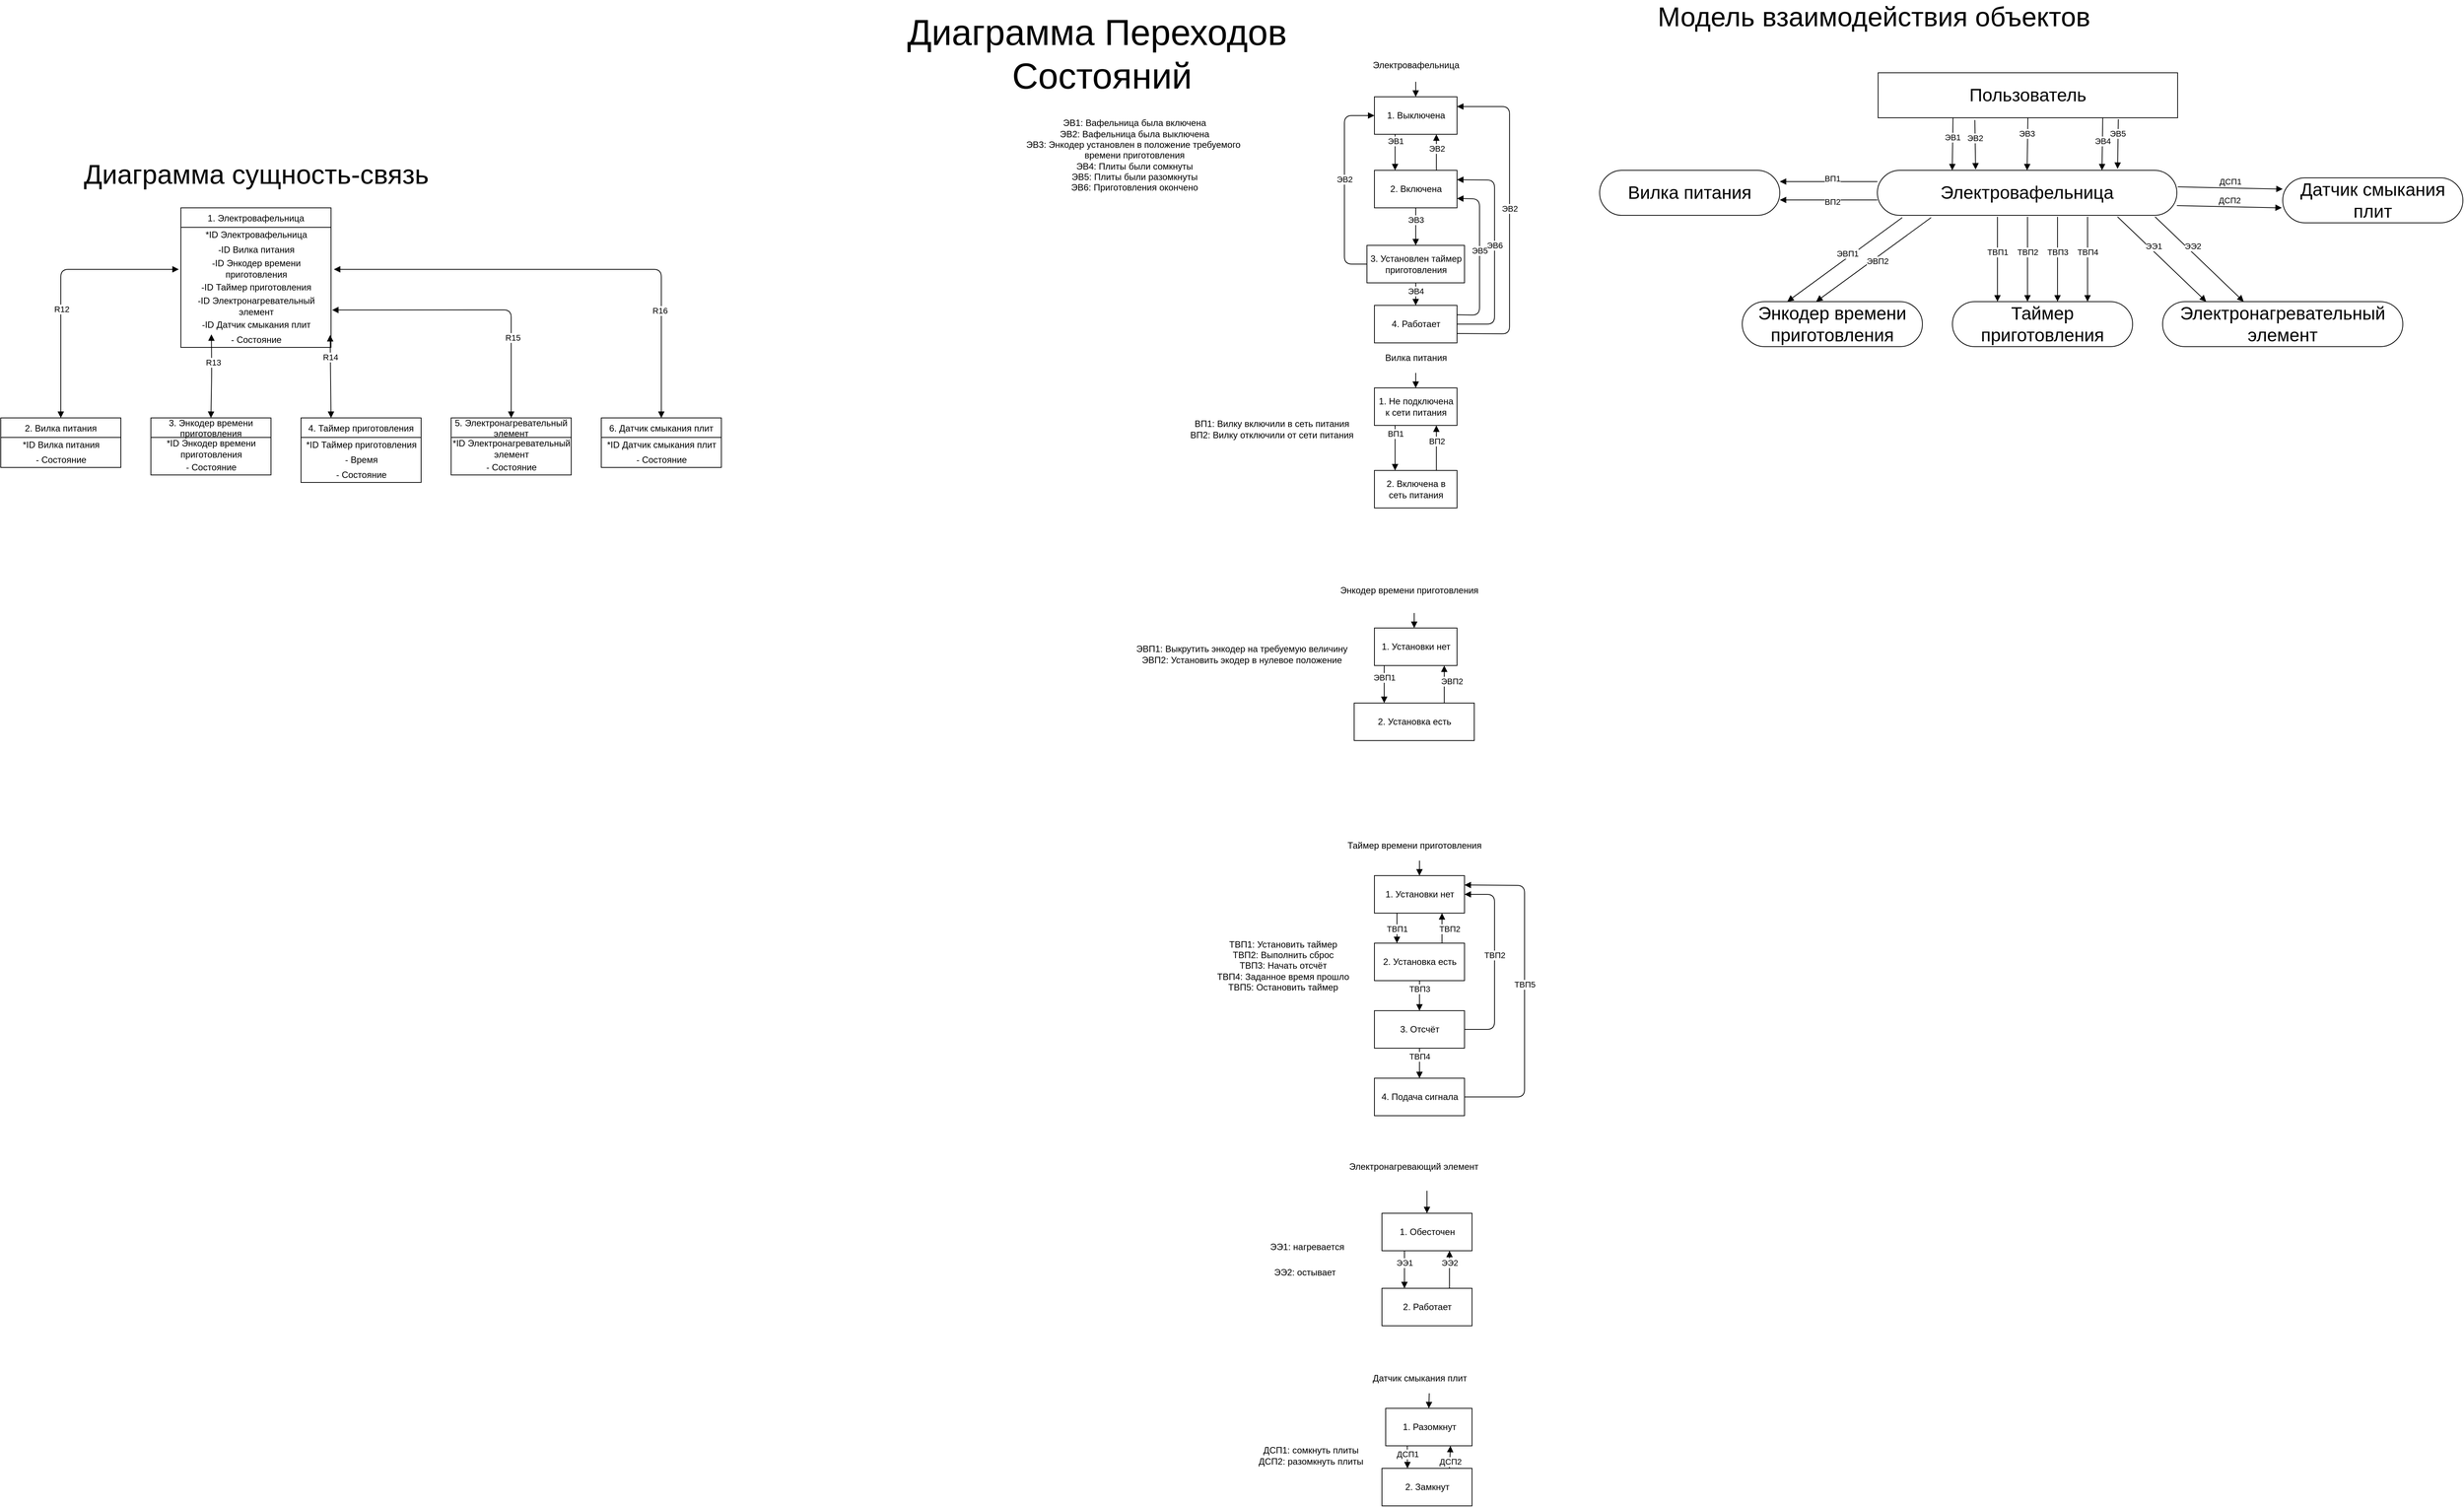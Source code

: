<mxfile version="13.2.6" type="google" pages="2"><diagram id="LigKLo5vv3AhUWkYzk1-" name="..."><mxGraphModel dx="1333" dy="1837" grid="1" gridSize="10" guides="1" tooltips="1" connect="1" arrows="1" fold="1" page="1" pageScale="1" pageWidth="827" pageHeight="1169" math="0" shadow="0"><root><mxCell id="ES23fBc5-3o7bFxPj_zF-0"/><mxCell id="ES23fBc5-3o7bFxPj_zF-1" parent="ES23fBc5-3o7bFxPj_zF-0"/><mxCell id="StZx-kEXdXMz3T1ITt6z-1" value="1. Электровафельница" style="swimlane;fontStyle=0;childLayout=stackLayout;horizontal=1;startSize=26;fillColor=none;horizontalStack=0;resizeParent=1;resizeParentMax=0;resizeLast=0;collapsible=1;marginBottom=0;" parent="ES23fBc5-3o7bFxPj_zF-1" vertex="1"><mxGeometry x="320" y="240" width="200" height="186" as="geometry"/></mxCell><mxCell id="StZx-kEXdXMz3T1ITt6z-5" value="*ID Электровафельница" style="text;html=1;align=center;verticalAlign=middle;resizable=0;points=[];autosize=1;" parent="StZx-kEXdXMz3T1ITt6z-1" vertex="1"><mxGeometry y="26" width="200" height="20" as="geometry"/></mxCell><mxCell id="StZx-kEXdXMz3T1ITt6z-6" value="-ID Вилка питания" style="text;html=1;align=center;verticalAlign=middle;resizable=0;points=[];autosize=1;" parent="StZx-kEXdXMz3T1ITt6z-1" vertex="1"><mxGeometry y="46" width="200" height="20" as="geometry"/></mxCell><mxCell id="StZx-kEXdXMz3T1ITt6z-8" value="-ID Энкодер времени &lt;br&gt;приготовления" style="text;html=1;align=center;verticalAlign=middle;resizable=0;points=[];autosize=1;" parent="StZx-kEXdXMz3T1ITt6z-1" vertex="1"><mxGeometry y="66" width="200" height="30" as="geometry"/></mxCell><mxCell id="StZx-kEXdXMz3T1ITt6z-10" value="-ID Таймер приготовления" style="text;html=1;align=center;verticalAlign=middle;resizable=0;points=[];autosize=1;" parent="StZx-kEXdXMz3T1ITt6z-1" vertex="1"><mxGeometry y="96" width="200" height="20" as="geometry"/></mxCell><mxCell id="StZx-kEXdXMz3T1ITt6z-7" value="-ID Электронагревательный&lt;br&gt;элемент" style="text;html=1;align=center;verticalAlign=middle;resizable=0;points=[];autosize=1;" parent="StZx-kEXdXMz3T1ITt6z-1" vertex="1"><mxGeometry y="116" width="200" height="30" as="geometry"/></mxCell><mxCell id="StZx-kEXdXMz3T1ITt6z-9" value="-ID Датчик смыкания плит" style="text;html=1;align=center;verticalAlign=middle;resizable=0;points=[];autosize=1;" parent="StZx-kEXdXMz3T1ITt6z-1" vertex="1"><mxGeometry y="146" width="200" height="20" as="geometry"/></mxCell><mxCell id="6PXh1HLRAjybvq85wogC-0" value="- Состояние" style="text;html=1;align=center;verticalAlign=middle;resizable=0;points=[];autosize=1;" vertex="1" parent="StZx-kEXdXMz3T1ITt6z-1"><mxGeometry y="166" width="200" height="20" as="geometry"/></mxCell><mxCell id="StZx-kEXdXMz3T1ITt6z-11" value="2. Вилка питания" style="swimlane;fontStyle=0;childLayout=stackLayout;horizontal=1;startSize=26;fillColor=none;horizontalStack=0;resizeParent=1;resizeParentMax=0;resizeLast=0;collapsible=1;marginBottom=0;" parent="ES23fBc5-3o7bFxPj_zF-1" vertex="1"><mxGeometry x="80" y="520" width="160" height="66" as="geometry"/></mxCell><mxCell id="StZx-kEXdXMz3T1ITt6z-15" value="*ID Вилка питания" style="text;html=1;align=center;verticalAlign=middle;resizable=0;points=[];autosize=1;" parent="StZx-kEXdXMz3T1ITt6z-11" vertex="1"><mxGeometry y="26" width="160" height="20" as="geometry"/></mxCell><mxCell id="StZx-kEXdXMz3T1ITt6z-16" value="- Состояние" style="text;html=1;align=center;verticalAlign=middle;resizable=0;points=[];autosize=1;" parent="StZx-kEXdXMz3T1ITt6z-11" vertex="1"><mxGeometry y="46" width="160" height="20" as="geometry"/></mxCell><mxCell id="StZx-kEXdXMz3T1ITt6z-18" value="3. Энкодер времени&#10;приготовления" style="swimlane;fontStyle=0;childLayout=stackLayout;horizontal=1;startSize=26;fillColor=none;horizontalStack=0;resizeParent=1;resizeParentMax=0;resizeLast=0;collapsible=1;marginBottom=0;" parent="ES23fBc5-3o7bFxPj_zF-1" vertex="1"><mxGeometry x="280" y="520" width="160" height="76" as="geometry"/></mxCell><mxCell id="StZx-kEXdXMz3T1ITt6z-22" value="*ID Энкодер времени &lt;br&gt;приготовления" style="text;html=1;align=center;verticalAlign=middle;resizable=0;points=[];autosize=1;" parent="StZx-kEXdXMz3T1ITt6z-18" vertex="1"><mxGeometry y="26" width="160" height="30" as="geometry"/></mxCell><mxCell id="StZx-kEXdXMz3T1ITt6z-23" value="- Состояние" style="text;html=1;align=center;verticalAlign=middle;resizable=0;points=[];autosize=1;" parent="StZx-kEXdXMz3T1ITt6z-18" vertex="1"><mxGeometry y="56" width="160" height="20" as="geometry"/></mxCell><mxCell id="StZx-kEXdXMz3T1ITt6z-24" value="4. Таймер приготовления" style="swimlane;fontStyle=0;childLayout=stackLayout;horizontal=1;startSize=26;fillColor=none;horizontalStack=0;resizeParent=1;resizeParentMax=0;resizeLast=0;collapsible=1;marginBottom=0;" parent="ES23fBc5-3o7bFxPj_zF-1" vertex="1"><mxGeometry x="480" y="520" width="160" height="86" as="geometry"/></mxCell><mxCell id="StZx-kEXdXMz3T1ITt6z-29" value="*ID Таймер приготовления" style="text;html=1;align=center;verticalAlign=middle;resizable=0;points=[];autosize=1;" parent="StZx-kEXdXMz3T1ITt6z-24" vertex="1"><mxGeometry y="26" width="160" height="20" as="geometry"/></mxCell><mxCell id="SbrzmVvZlRqlqw-eWqR9-0" value="- Время" style="text;html=1;align=center;verticalAlign=middle;resizable=0;points=[];autosize=1;" vertex="1" parent="StZx-kEXdXMz3T1ITt6z-24"><mxGeometry y="46" width="160" height="20" as="geometry"/></mxCell><mxCell id="StZx-kEXdXMz3T1ITt6z-30" value="- Состояние" style="text;html=1;align=center;verticalAlign=middle;resizable=0;points=[];autosize=1;" parent="StZx-kEXdXMz3T1ITt6z-24" vertex="1"><mxGeometry y="66" width="160" height="20" as="geometry"/></mxCell><mxCell id="StZx-kEXdXMz3T1ITt6z-31" value="5. Электронагревательный&#10;элемент" style="swimlane;fontStyle=0;childLayout=stackLayout;horizontal=1;startSize=26;fillColor=none;horizontalStack=0;resizeParent=1;resizeParentMax=0;resizeLast=0;collapsible=1;marginBottom=0;" parent="ES23fBc5-3o7bFxPj_zF-1" vertex="1"><mxGeometry x="680" y="520" width="160" height="76" as="geometry"/></mxCell><mxCell id="StZx-kEXdXMz3T1ITt6z-35" value="*ID Электронагревательный&lt;br&gt;элемент" style="text;html=1;align=center;verticalAlign=middle;resizable=0;points=[];autosize=1;" parent="StZx-kEXdXMz3T1ITt6z-31" vertex="1"><mxGeometry y="26" width="160" height="30" as="geometry"/></mxCell><mxCell id="StZx-kEXdXMz3T1ITt6z-36" value="- Состояние" style="text;html=1;align=center;verticalAlign=middle;resizable=0;points=[];autosize=1;" parent="StZx-kEXdXMz3T1ITt6z-31" vertex="1"><mxGeometry y="56" width="160" height="20" as="geometry"/></mxCell><mxCell id="StZx-kEXdXMz3T1ITt6z-37" value="6. Датчик смыкания плит" style="swimlane;fontStyle=0;childLayout=stackLayout;horizontal=1;startSize=26;fillColor=none;horizontalStack=0;resizeParent=1;resizeParentMax=0;resizeLast=0;collapsible=1;marginBottom=0;" parent="ES23fBc5-3o7bFxPj_zF-1" vertex="1"><mxGeometry x="880" y="520" width="160" height="66" as="geometry"/></mxCell><mxCell id="StZx-kEXdXMz3T1ITt6z-41" value="*ID Датчик смыкания плит" style="text;html=1;align=center;verticalAlign=middle;resizable=0;points=[];autosize=1;" parent="StZx-kEXdXMz3T1ITt6z-37" vertex="1"><mxGeometry y="26" width="160" height="20" as="geometry"/></mxCell><mxCell id="StZx-kEXdXMz3T1ITt6z-42" value="- Состояние" style="text;html=1;align=center;verticalAlign=middle;resizable=0;points=[];autosize=1;" parent="StZx-kEXdXMz3T1ITt6z-37" vertex="1"><mxGeometry y="46" width="160" height="20" as="geometry"/></mxCell><mxCell id="StZx-kEXdXMz3T1ITt6z-43" value="" style="endArrow=block;startArrow=block;endFill=1;startFill=1;html=1;exitX=0.5;exitY=0;exitDx=0;exitDy=0;entryX=-0.014;entryY=0.533;entryDx=0;entryDy=0;entryPerimeter=0;" parent="ES23fBc5-3o7bFxPj_zF-1" source="StZx-kEXdXMz3T1ITt6z-11" target="StZx-kEXdXMz3T1ITt6z-8" edge="1"><mxGeometry width="160" relative="1" as="geometry"><mxPoint x="490" y="550" as="sourcePoint"/><mxPoint x="650" y="550" as="targetPoint"/><Array as="points"><mxPoint x="160" y="322"/></Array></mxGeometry></mxCell><mxCell id="StZx-kEXdXMz3T1ITt6z-50" value="R12" style="edgeLabel;html=1;align=center;verticalAlign=middle;resizable=0;points=[];" parent="StZx-kEXdXMz3T1ITt6z-43" vertex="1" connectable="0"><mxGeometry x="-0.181" y="-1" relative="1" as="geometry"><mxPoint as="offset"/></mxGeometry></mxCell><mxCell id="StZx-kEXdXMz3T1ITt6z-45" value="" style="endArrow=block;startArrow=block;endFill=1;startFill=1;html=1;exitX=0.5;exitY=0;exitDx=0;exitDy=0;entryX=0.203;entryY=1.133;entryDx=0;entryDy=0;entryPerimeter=0;" parent="ES23fBc5-3o7bFxPj_zF-1" source="StZx-kEXdXMz3T1ITt6z-18" target="StZx-kEXdXMz3T1ITt6z-9" edge="1"><mxGeometry width="160" relative="1" as="geometry"><mxPoint x="490" y="550" as="sourcePoint"/><mxPoint x="650" y="550" as="targetPoint"/><Array as="points"><mxPoint x="361" y="460"/></Array></mxGeometry></mxCell><mxCell id="StZx-kEXdXMz3T1ITt6z-51" value="R13" style="edgeLabel;html=1;align=center;verticalAlign=middle;resizable=0;points=[];" parent="StZx-kEXdXMz3T1ITt6z-45" vertex="1" connectable="0"><mxGeometry x="0.326" y="-2" relative="1" as="geometry"><mxPoint as="offset"/></mxGeometry></mxCell><mxCell id="StZx-kEXdXMz3T1ITt6z-46" value="" style="endArrow=block;startArrow=block;endFill=1;startFill=1;html=1;exitX=0.25;exitY=0;exitDx=0;exitDy=0;entryX=0.994;entryY=1.175;entryDx=0;entryDy=0;entryPerimeter=0;" parent="ES23fBc5-3o7bFxPj_zF-1" source="StZx-kEXdXMz3T1ITt6z-24" target="StZx-kEXdXMz3T1ITt6z-9" edge="1"><mxGeometry width="160" relative="1" as="geometry"><mxPoint x="490" y="550" as="sourcePoint"/><mxPoint x="650" y="550" as="targetPoint"/></mxGeometry></mxCell><mxCell id="StZx-kEXdXMz3T1ITt6z-52" value="R14" style="edgeLabel;html=1;align=center;verticalAlign=middle;resizable=0;points=[];" parent="StZx-kEXdXMz3T1ITt6z-46" vertex="1" connectable="0"><mxGeometry x="0.472" relative="1" as="geometry"><mxPoint as="offset"/></mxGeometry></mxCell><mxCell id="StZx-kEXdXMz3T1ITt6z-47" value="" style="endArrow=block;startArrow=block;endFill=1;startFill=1;html=1;exitX=0.5;exitY=0;exitDx=0;exitDy=0;entryX=1.007;entryY=0.672;entryDx=0;entryDy=0;entryPerimeter=0;" parent="ES23fBc5-3o7bFxPj_zF-1" source="StZx-kEXdXMz3T1ITt6z-31" target="StZx-kEXdXMz3T1ITt6z-7" edge="1"><mxGeometry width="160" relative="1" as="geometry"><mxPoint x="490" y="550" as="sourcePoint"/><mxPoint x="650" y="550" as="targetPoint"/><Array as="points"><mxPoint x="760" y="376"/></Array></mxGeometry></mxCell><mxCell id="StZx-kEXdXMz3T1ITt6z-53" value="R15" style="edgeLabel;html=1;align=center;verticalAlign=middle;resizable=0;points=[];" parent="StZx-kEXdXMz3T1ITt6z-47" vertex="1" connectable="0"><mxGeometry x="-0.44" y="-2" relative="1" as="geometry"><mxPoint as="offset"/></mxGeometry></mxCell><mxCell id="StZx-kEXdXMz3T1ITt6z-49" value="" style="endArrow=block;startArrow=block;endFill=1;startFill=1;html=1;entryX=0.5;entryY=0;entryDx=0;entryDy=0;exitX=1.019;exitY=0.533;exitDx=0;exitDy=0;exitPerimeter=0;" parent="ES23fBc5-3o7bFxPj_zF-1" source="StZx-kEXdXMz3T1ITt6z-8" target="StZx-kEXdXMz3T1ITt6z-37" edge="1"><mxGeometry width="160" relative="1" as="geometry"><mxPoint x="490" y="550" as="sourcePoint"/><mxPoint x="650" y="550" as="targetPoint"/><Array as="points"><mxPoint x="960" y="322"/></Array></mxGeometry></mxCell><mxCell id="StZx-kEXdXMz3T1ITt6z-54" value="R16" style="edgeLabel;html=1;align=center;verticalAlign=middle;resizable=0;points=[];" parent="StZx-kEXdXMz3T1ITt6z-49" vertex="1" connectable="0"><mxGeometry x="0.367" y="-55" relative="1" as="geometry"><mxPoint as="offset"/></mxGeometry></mxCell><mxCell id="zDgtjWRVA-eXdTu1XqC_-84" value="Электровафельница" style="text;html=1;align=center;verticalAlign=middle;resizable=0;points=[];autosize=1;" parent="ES23fBc5-3o7bFxPj_zF-1" vertex="1"><mxGeometry x="1900" y="40" width="130" height="20" as="geometry"/></mxCell><mxCell id="zDgtjWRVA-eXdTu1XqC_-85" value="1. Выключена" style="html=1;" parent="ES23fBc5-3o7bFxPj_zF-1" vertex="1"><mxGeometry x="1910" y="92" width="110" height="50" as="geometry"/></mxCell><mxCell id="zDgtjWRVA-eXdTu1XqC_-86" value="2. Включена" style="html=1;" parent="ES23fBc5-3o7bFxPj_zF-1" vertex="1"><mxGeometry x="1910" y="190" width="110" height="50" as="geometry"/></mxCell><mxCell id="zDgtjWRVA-eXdTu1XqC_-87" value="4. Работает" style="html=1;" parent="ES23fBc5-3o7bFxPj_zF-1" vertex="1"><mxGeometry x="1910" y="370" width="110" height="50" as="geometry"/></mxCell><mxCell id="zDgtjWRVA-eXdTu1XqC_-88" value="ЭВ1: Вафельница была включена&lt;br&gt;ЭВ2: Вафельница была выключена&lt;br&gt;ЭВ3: Энкодер установлен в положение требуемого&amp;nbsp;&lt;br&gt;времени приготовления&lt;br&gt;ЭВ4: Плиты были сомкнуты&lt;br&gt;ЭВ5: Плиты были разомкнуты&lt;br&gt;ЭВ6: Приготовления окончено" style="text;html=1;align=center;verticalAlign=middle;resizable=0;points=[];autosize=1;" parent="ES23fBc5-3o7bFxPj_zF-1" vertex="1"><mxGeometry x="1440" y="120" width="300" height="100" as="geometry"/></mxCell><mxCell id="zDgtjWRVA-eXdTu1XqC_-89" value="Вилка питания" style="text;html=1;align=center;verticalAlign=middle;resizable=0;points=[];autosize=1;" parent="ES23fBc5-3o7bFxPj_zF-1" vertex="1"><mxGeometry x="1915" y="430" width="100" height="20" as="geometry"/></mxCell><mxCell id="zDgtjWRVA-eXdTu1XqC_-90" value="1. Не подключена&lt;br&gt;к сети питания" style="html=1;" parent="ES23fBc5-3o7bFxPj_zF-1" vertex="1"><mxGeometry x="1910" y="480" width="110" height="50" as="geometry"/></mxCell><mxCell id="zDgtjWRVA-eXdTu1XqC_-91" value="2. Включена в&lt;br&gt;сеть питания" style="html=1;" parent="ES23fBc5-3o7bFxPj_zF-1" vertex="1"><mxGeometry x="1910" y="590" width="110" height="50" as="geometry"/></mxCell><mxCell id="zDgtjWRVA-eXdTu1XqC_-92" value="ВП1" style="html=1;verticalAlign=bottom;endArrow=block;exitX=0.25;exitY=1;exitDx=0;exitDy=0;entryX=0.25;entryY=0;entryDx=0;entryDy=0;" parent="ES23fBc5-3o7bFxPj_zF-1" source="zDgtjWRVA-eXdTu1XqC_-90" target="zDgtjWRVA-eXdTu1XqC_-91" edge="1"><mxGeometry x="-0.333" width="80" relative="1" as="geometry"><mxPoint x="1880" y="550" as="sourcePoint"/><mxPoint x="1960" y="550" as="targetPoint"/><mxPoint as="offset"/></mxGeometry></mxCell><mxCell id="zDgtjWRVA-eXdTu1XqC_-93" value="ВП2" style="html=1;verticalAlign=bottom;endArrow=block;exitX=0.75;exitY=0;exitDx=0;exitDy=0;entryX=0.75;entryY=1;entryDx=0;entryDy=0;" parent="ES23fBc5-3o7bFxPj_zF-1" source="zDgtjWRVA-eXdTu1XqC_-91" target="zDgtjWRVA-eXdTu1XqC_-90" edge="1"><mxGeometry width="80" relative="1" as="geometry"><mxPoint x="1880" y="550" as="sourcePoint"/><mxPoint x="1960" y="550" as="targetPoint"/><mxPoint as="offset"/></mxGeometry></mxCell><mxCell id="zDgtjWRVA-eXdTu1XqC_-94" value="ВП1: Вилку включили в сеть питания&lt;br&gt;ВП2: Вилку отключили от сети питания" style="text;html=1;align=center;verticalAlign=middle;resizable=0;points=[];autosize=1;" parent="ES23fBc5-3o7bFxPj_zF-1" vertex="1"><mxGeometry x="1658" y="520" width="230" height="30" as="geometry"/></mxCell><mxCell id="zDgtjWRVA-eXdTu1XqC_-95" value="Энкодер времени приготовления" style="text;html=1;align=center;verticalAlign=middle;resizable=0;points=[];autosize=1;" parent="ES23fBc5-3o7bFxPj_zF-1" vertex="1"><mxGeometry x="1856" y="740" width="200" height="20" as="geometry"/></mxCell><mxCell id="zDgtjWRVA-eXdTu1XqC_-96" value="ЭВП1" style="html=1;verticalAlign=bottom;endArrow=block;exitX=0.25;exitY=1;exitDx=0;exitDy=0;entryX=0.25;entryY=0;entryDx=0;entryDy=0;" parent="ES23fBc5-3o7bFxPj_zF-1" edge="1"><mxGeometry width="80" relative="1" as="geometry"><mxPoint x="1923" y="850" as="sourcePoint"/><mxPoint x="1923" y="900" as="targetPoint"/></mxGeometry></mxCell><mxCell id="zDgtjWRVA-eXdTu1XqC_-97" value="ЭВП2" style="html=1;verticalAlign=bottom;endArrow=block;exitX=0.75;exitY=0;exitDx=0;exitDy=0;entryX=0.75;entryY=1;entryDx=0;entryDy=0;" parent="ES23fBc5-3o7bFxPj_zF-1" edge="1"><mxGeometry x="-0.2" y="-10" width="80" relative="1" as="geometry"><mxPoint x="2003" y="900" as="sourcePoint"/><mxPoint x="2003" y="850" as="targetPoint"/><mxPoint as="offset"/></mxGeometry></mxCell><mxCell id="zDgtjWRVA-eXdTu1XqC_-98" value="ЭВП1: Выкрутить энкодер на требуемую величину&lt;br&gt;ЭВП2: Установить экодер в нулевое положение" style="text;html=1;align=center;verticalAlign=middle;resizable=0;points=[];autosize=1;" parent="ES23fBc5-3o7bFxPj_zF-1" vertex="1"><mxGeometry x="1583" y="820" width="300" height="30" as="geometry"/></mxCell><mxCell id="zDgtjWRVA-eXdTu1XqC_-99" value="" style="html=1;verticalAlign=bottom;endArrow=block;entryX=0.5;entryY=0;entryDx=0;entryDy=0;" parent="ES23fBc5-3o7bFxPj_zF-1" target="zDgtjWRVA-eXdTu1XqC_-85" edge="1"><mxGeometry width="80" relative="1" as="geometry"><mxPoint x="1965" y="72" as="sourcePoint"/><mxPoint x="1862" y="292" as="targetPoint"/></mxGeometry></mxCell><mxCell id="zDgtjWRVA-eXdTu1XqC_-100" value="" style="html=1;verticalAlign=bottom;endArrow=block;entryX=0.5;entryY=0;entryDx=0;entryDy=0;" parent="ES23fBc5-3o7bFxPj_zF-1" target="zDgtjWRVA-eXdTu1XqC_-90" edge="1"><mxGeometry width="80" relative="1" as="geometry"><mxPoint x="1965" y="460" as="sourcePoint"/><mxPoint x="1870" y="330" as="targetPoint"/></mxGeometry></mxCell><mxCell id="zDgtjWRVA-eXdTu1XqC_-101" value="" style="html=1;verticalAlign=bottom;endArrow=block;entryX=0.5;entryY=0;entryDx=0;entryDy=0;" parent="ES23fBc5-3o7bFxPj_zF-1" edge="1"><mxGeometry width="80" relative="1" as="geometry"><mxPoint x="1963" y="780" as="sourcePoint"/><mxPoint x="1963" y="800" as="targetPoint"/></mxGeometry></mxCell><mxCell id="zDgtjWRVA-eXdTu1XqC_-102" value="3. Установлен таймер&lt;br&gt;приготовления" style="html=1;" parent="ES23fBc5-3o7bFxPj_zF-1" vertex="1"><mxGeometry x="1900" y="290" width="130" height="50" as="geometry"/></mxCell><mxCell id="zDgtjWRVA-eXdTu1XqC_-103" value="ЭВ1" style="html=1;verticalAlign=bottom;endArrow=block;entryX=0.25;entryY=0;entryDx=0;entryDy=0;exitX=0.25;exitY=1;exitDx=0;exitDy=0;" parent="ES23fBc5-3o7bFxPj_zF-1" source="zDgtjWRVA-eXdTu1XqC_-85" target="zDgtjWRVA-eXdTu1XqC_-86" edge="1"><mxGeometry x="-0.25" width="80" relative="1" as="geometry"><mxPoint x="1938" y="150" as="sourcePoint"/><mxPoint x="1870" y="310" as="targetPoint"/><mxPoint as="offset"/></mxGeometry></mxCell><mxCell id="zDgtjWRVA-eXdTu1XqC_-104" value="ЭВ2" style="html=1;verticalAlign=bottom;endArrow=block;exitX=0.75;exitY=0;exitDx=0;exitDy=0;entryX=0.75;entryY=1;entryDx=0;entryDy=0;" parent="ES23fBc5-3o7bFxPj_zF-1" source="zDgtjWRVA-eXdTu1XqC_-86" target="zDgtjWRVA-eXdTu1XqC_-85" edge="1"><mxGeometry x="-0.167" width="80" relative="1" as="geometry"><mxPoint x="1790" y="310" as="sourcePoint"/><mxPoint x="1870" y="310" as="targetPoint"/><mxPoint as="offset"/></mxGeometry></mxCell><mxCell id="zDgtjWRVA-eXdTu1XqC_-105" value="ЭВ3" style="html=1;verticalAlign=bottom;endArrow=block;exitX=0.5;exitY=1;exitDx=0;exitDy=0;entryX=0.5;entryY=0;entryDx=0;entryDy=0;" parent="ES23fBc5-3o7bFxPj_zF-1" source="zDgtjWRVA-eXdTu1XqC_-86" target="zDgtjWRVA-eXdTu1XqC_-102" edge="1"><mxGeometry width="80" relative="1" as="geometry"><mxPoint x="1760" y="320" as="sourcePoint"/><mxPoint x="1840" y="320" as="targetPoint"/></mxGeometry></mxCell><mxCell id="zDgtjWRVA-eXdTu1XqC_-106" value="ЭВ2" style="html=1;verticalAlign=bottom;endArrow=block;exitX=0;exitY=0.5;exitDx=0;exitDy=0;entryX=0;entryY=0.5;entryDx=0;entryDy=0;" parent="ES23fBc5-3o7bFxPj_zF-1" source="zDgtjWRVA-eXdTu1XqC_-102" target="zDgtjWRVA-eXdTu1XqC_-85" edge="1"><mxGeometry width="80" relative="1" as="geometry"><mxPoint x="1760" y="320" as="sourcePoint"/><mxPoint x="1840" y="320" as="targetPoint"/><Array as="points"><mxPoint x="1870" y="315"/><mxPoint x="1870" y="117"/></Array></mxGeometry></mxCell><mxCell id="zDgtjWRVA-eXdTu1XqC_-107" value="ЭВ2" style="html=1;verticalAlign=bottom;endArrow=block;exitX=1;exitY=0.75;exitDx=0;exitDy=0;" parent="ES23fBc5-3o7bFxPj_zF-1" source="zDgtjWRVA-eXdTu1XqC_-87" edge="1"><mxGeometry x="0.029" width="80" relative="1" as="geometry"><mxPoint x="2020" y="395" as="sourcePoint"/><mxPoint x="2020" y="105" as="targetPoint"/><Array as="points"><mxPoint x="2090" y="408"/><mxPoint x="2090" y="105"/></Array><mxPoint as="offset"/></mxGeometry></mxCell><mxCell id="zDgtjWRVA-eXdTu1XqC_-108" value="ЭВ6" style="html=1;verticalAlign=bottom;endArrow=block;exitX=1;exitY=0.5;exitDx=0;exitDy=0;entryX=1;entryY=0.25;entryDx=0;entryDy=0;" parent="ES23fBc5-3o7bFxPj_zF-1" source="zDgtjWRVA-eXdTu1XqC_-87" target="zDgtjWRVA-eXdTu1XqC_-86" edge="1"><mxGeometry width="80" relative="1" as="geometry"><mxPoint x="1790" y="330" as="sourcePoint"/><mxPoint x="1870" y="330" as="targetPoint"/><Array as="points"><mxPoint x="2070" y="395"/><mxPoint x="2070" y="203"/></Array></mxGeometry></mxCell><mxCell id="zDgtjWRVA-eXdTu1XqC_-109" value="ЭВ4" style="html=1;verticalAlign=bottom;endArrow=block;exitX=0.5;exitY=1;exitDx=0;exitDy=0;entryX=0.5;entryY=0;entryDx=0;entryDy=0;" parent="ES23fBc5-3o7bFxPj_zF-1" source="zDgtjWRVA-eXdTu1XqC_-102" target="zDgtjWRVA-eXdTu1XqC_-87" edge="1"><mxGeometry x="0.333" width="80" relative="1" as="geometry"><mxPoint x="1790" y="330" as="sourcePoint"/><mxPoint x="1870" y="330" as="targetPoint"/><mxPoint as="offset"/></mxGeometry></mxCell><mxCell id="zDgtjWRVA-eXdTu1XqC_-110" value="ЭВ5" style="html=1;verticalAlign=bottom;endArrow=block;exitX=1;exitY=0.25;exitDx=0;exitDy=0;entryX=1;entryY=0.75;entryDx=0;entryDy=0;" parent="ES23fBc5-3o7bFxPj_zF-1" source="zDgtjWRVA-eXdTu1XqC_-87" target="zDgtjWRVA-eXdTu1XqC_-86" edge="1"><mxGeometry width="80" relative="1" as="geometry"><mxPoint x="1790" y="330" as="sourcePoint"/><mxPoint x="1870" y="330" as="targetPoint"/><Array as="points"><mxPoint x="2050" y="383"/><mxPoint x="2050" y="228"/></Array></mxGeometry></mxCell><mxCell id="zDgtjWRVA-eXdTu1XqC_-111" value="1. Установки нет" style="html=1;" parent="ES23fBc5-3o7bFxPj_zF-1" vertex="1"><mxGeometry x="1910" y="800" width="110" height="50" as="geometry"/></mxCell><mxCell id="zDgtjWRVA-eXdTu1XqC_-112" value="2. Установка есть" style="html=1;" parent="ES23fBc5-3o7bFxPj_zF-1" vertex="1"><mxGeometry x="1883" y="900" width="160" height="50" as="geometry"/></mxCell><mxCell id="zDgtjWRVA-eXdTu1XqC_-113" value="Таймер времени приготовления" style="text;html=1;align=center;verticalAlign=middle;resizable=0;points=[];autosize=1;" parent="ES23fBc5-3o7bFxPj_zF-1" vertex="1"><mxGeometry x="1868" y="1080" width="190" height="20" as="geometry"/></mxCell><mxCell id="zDgtjWRVA-eXdTu1XqC_-114" value="1. Установки нет" style="html=1;" parent="ES23fBc5-3o7bFxPj_zF-1" vertex="1"><mxGeometry x="1910" y="1130" width="120" height="50" as="geometry"/></mxCell><mxCell id="zDgtjWRVA-eXdTu1XqC_-115" value="2. Установка есть" style="html=1;" parent="ES23fBc5-3o7bFxPj_zF-1" vertex="1"><mxGeometry x="1910" y="1220" width="120" height="50" as="geometry"/></mxCell><mxCell id="zDgtjWRVA-eXdTu1XqC_-116" value="3. Отсчёт" style="html=1;" parent="ES23fBc5-3o7bFxPj_zF-1" vertex="1"><mxGeometry x="1910" y="1310" width="120" height="50" as="geometry"/></mxCell><mxCell id="zDgtjWRVA-eXdTu1XqC_-117" value="4. Подача сигнала" style="html=1;" parent="ES23fBc5-3o7bFxPj_zF-1" vertex="1"><mxGeometry x="1910" y="1400" width="120" height="50" as="geometry"/></mxCell><mxCell id="zDgtjWRVA-eXdTu1XqC_-118" value="ТВП1: Установить таймер&lt;br&gt;ТВП2: Выполнить сброс&lt;br&gt;ТВП3: Начать отсчёт&lt;br&gt;ТВП4: Заданное время прошло&lt;br&gt;ТВП5: Остановить таймер" style="text;html=1;align=center;verticalAlign=middle;resizable=0;points=[];autosize=1;" parent="ES23fBc5-3o7bFxPj_zF-1" vertex="1"><mxGeometry x="1693" y="1210" width="190" height="80" as="geometry"/></mxCell><mxCell id="zDgtjWRVA-eXdTu1XqC_-119" value="" style="html=1;verticalAlign=bottom;endArrow=block;entryX=0.5;entryY=0;entryDx=0;entryDy=0;" parent="ES23fBc5-3o7bFxPj_zF-1" target="zDgtjWRVA-eXdTu1XqC_-114" edge="1"><mxGeometry width="80" relative="1" as="geometry"><mxPoint x="1970" y="1110" as="sourcePoint"/><mxPoint x="1910" y="1280" as="targetPoint"/></mxGeometry></mxCell><mxCell id="zDgtjWRVA-eXdTu1XqC_-120" value="ТВП1" style="html=1;verticalAlign=bottom;endArrow=block;exitX=0.25;exitY=1;exitDx=0;exitDy=0;entryX=0.25;entryY=0;entryDx=0;entryDy=0;" parent="ES23fBc5-3o7bFxPj_zF-1" source="zDgtjWRVA-eXdTu1XqC_-114" target="zDgtjWRVA-eXdTu1XqC_-115" edge="1"><mxGeometry x="0.5" width="80" relative="1" as="geometry"><mxPoint x="1830" y="1280" as="sourcePoint"/><mxPoint x="1910" y="1280" as="targetPoint"/><mxPoint as="offset"/></mxGeometry></mxCell><mxCell id="zDgtjWRVA-eXdTu1XqC_-121" value="ТВП2" style="html=1;verticalAlign=bottom;endArrow=block;exitX=0.75;exitY=0;exitDx=0;exitDy=0;entryX=0.75;entryY=1;entryDx=0;entryDy=0;" parent="ES23fBc5-3o7bFxPj_zF-1" source="zDgtjWRVA-eXdTu1XqC_-115" target="zDgtjWRVA-eXdTu1XqC_-114" edge="1"><mxGeometry x="-0.5" y="-10" width="80" relative="1" as="geometry"><mxPoint x="1830" y="1280" as="sourcePoint"/><mxPoint x="1910" y="1280" as="targetPoint"/><mxPoint as="offset"/></mxGeometry></mxCell><mxCell id="zDgtjWRVA-eXdTu1XqC_-122" value="ТВП3" style="html=1;verticalAlign=bottom;endArrow=block;exitX=0.5;exitY=1;exitDx=0;exitDy=0;entryX=0.5;entryY=0;entryDx=0;entryDy=0;" parent="ES23fBc5-3o7bFxPj_zF-1" source="zDgtjWRVA-eXdTu1XqC_-115" target="zDgtjWRVA-eXdTu1XqC_-116" edge="1"><mxGeometry width="80" relative="1" as="geometry"><mxPoint x="1870" y="1270" as="sourcePoint"/><mxPoint x="1950" y="1270" as="targetPoint"/></mxGeometry></mxCell><mxCell id="zDgtjWRVA-eXdTu1XqC_-123" value="ТВП4" style="html=1;verticalAlign=bottom;endArrow=block;exitX=0.5;exitY=1;exitDx=0;exitDy=0;entryX=0.5;entryY=0;entryDx=0;entryDy=0;" parent="ES23fBc5-3o7bFxPj_zF-1" source="zDgtjWRVA-eXdTu1XqC_-116" target="zDgtjWRVA-eXdTu1XqC_-117" edge="1"><mxGeometry width="80" relative="1" as="geometry"><mxPoint x="1870" y="1270" as="sourcePoint"/><mxPoint x="1950" y="1270" as="targetPoint"/></mxGeometry></mxCell><mxCell id="zDgtjWRVA-eXdTu1XqC_-124" value="ТВП2" style="html=1;verticalAlign=bottom;endArrow=block;exitX=1;exitY=0.5;exitDx=0;exitDy=0;entryX=1;entryY=0.5;entryDx=0;entryDy=0;" parent="ES23fBc5-3o7bFxPj_zF-1" source="zDgtjWRVA-eXdTu1XqC_-116" target="zDgtjWRVA-eXdTu1XqC_-114" edge="1"><mxGeometry width="80" relative="1" as="geometry"><mxPoint x="1870" y="1270" as="sourcePoint"/><mxPoint x="1950" y="1270" as="targetPoint"/><Array as="points"><mxPoint x="2070" y="1335"/><mxPoint x="2070" y="1155"/></Array></mxGeometry></mxCell><mxCell id="zDgtjWRVA-eXdTu1XqC_-125" value="ТВП5" style="html=1;verticalAlign=bottom;endArrow=block;exitX=1;exitY=0.5;exitDx=0;exitDy=0;entryX=1;entryY=0.25;entryDx=0;entryDy=0;" parent="ES23fBc5-3o7bFxPj_zF-1" source="zDgtjWRVA-eXdTu1XqC_-117" target="zDgtjWRVA-eXdTu1XqC_-114" edge="1"><mxGeometry width="80" relative="1" as="geometry"><mxPoint x="1880" y="1430" as="sourcePoint"/><mxPoint x="1960" y="1430" as="targetPoint"/><Array as="points"><mxPoint x="2110" y="1425"/><mxPoint x="2110" y="1143"/></Array></mxGeometry></mxCell><mxCell id="zDgtjWRVA-eXdTu1XqC_-126" value="&lt;font style=&quot;font-size: 36px&quot;&gt;Диаграмма сущность-связь&lt;/font&gt;" style="text;html=1;align=center;verticalAlign=middle;resizable=0;points=[];autosize=1;" parent="ES23fBc5-3o7bFxPj_zF-1" vertex="1"><mxGeometry x="185" y="180" width="470" height="30" as="geometry"/></mxCell><mxCell id="zDgtjWRVA-eXdTu1XqC_-127" value="&lt;font style=&quot;font-size: 48px&quot;&gt;Диаграмма Переходов&lt;br&gt;&amp;nbsp;Состояний&lt;/font&gt;" style="text;html=1;align=center;verticalAlign=middle;resizable=0;points=[];autosize=1;" parent="ES23fBc5-3o7bFxPj_zF-1" vertex="1"><mxGeometry x="1280" y="5" width="520" height="60" as="geometry"/></mxCell><mxCell id="zDgtjWRVA-eXdTu1XqC_-128" value="Электронагревающий элемент" style="text;html=1;align=center;verticalAlign=middle;resizable=0;points=[];autosize=1;" parent="ES23fBc5-3o7bFxPj_zF-1" vertex="1"><mxGeometry x="1867" y="1508" width="190" height="20" as="geometry"/></mxCell><mxCell id="zDgtjWRVA-eXdTu1XqC_-129" value="1. Обесточен" style="html=1;" parent="ES23fBc5-3o7bFxPj_zF-1" vertex="1"><mxGeometry x="1920" y="1580" width="120" height="50" as="geometry"/></mxCell><mxCell id="zDgtjWRVA-eXdTu1XqC_-130" value="" style="html=1;verticalAlign=bottom;endArrow=block;entryX=0.5;entryY=0;entryDx=0;entryDy=0;" parent="ES23fBc5-3o7bFxPj_zF-1" target="zDgtjWRVA-eXdTu1XqC_-129" edge="1"><mxGeometry width="80" relative="1" as="geometry"><mxPoint x="1980" y="1550" as="sourcePoint"/><mxPoint x="1880" y="1340" as="targetPoint"/></mxGeometry></mxCell><mxCell id="zDgtjWRVA-eXdTu1XqC_-136" value="2. Работает" style="html=1;" parent="ES23fBc5-3o7bFxPj_zF-1" vertex="1"><mxGeometry x="1920" y="1680" width="120" height="50" as="geometry"/></mxCell><mxCell id="zDgtjWRVA-eXdTu1XqC_-137" value="ЭЭ1" style="html=1;verticalAlign=bottom;endArrow=block;exitX=0.25;exitY=1;exitDx=0;exitDy=0;entryX=0.25;entryY=0;entryDx=0;entryDy=0;" parent="ES23fBc5-3o7bFxPj_zF-1" source="zDgtjWRVA-eXdTu1XqC_-129" target="zDgtjWRVA-eXdTu1XqC_-136" edge="1"><mxGeometry width="80" relative="1" as="geometry"><mxPoint x="1970" y="1640" as="sourcePoint"/><mxPoint x="2050" y="1640" as="targetPoint"/></mxGeometry></mxCell><mxCell id="zDgtjWRVA-eXdTu1XqC_-138" value="ЭЭ2" style="html=1;verticalAlign=bottom;endArrow=block;exitX=0.75;exitY=0;exitDx=0;exitDy=0;entryX=0.75;entryY=1;entryDx=0;entryDy=0;" parent="ES23fBc5-3o7bFxPj_zF-1" source="zDgtjWRVA-eXdTu1XqC_-136" target="zDgtjWRVA-eXdTu1XqC_-129" edge="1"><mxGeometry width="80" relative="1" as="geometry"><mxPoint x="1970" y="1640" as="sourcePoint"/><mxPoint x="2050" y="1640" as="targetPoint"/></mxGeometry></mxCell><mxCell id="zDgtjWRVA-eXdTu1XqC_-139" value="ЭЭ1: нагревается" style="text;html=1;align=center;verticalAlign=middle;resizable=0;points=[];autosize=1;" parent="ES23fBc5-3o7bFxPj_zF-1" vertex="1"><mxGeometry x="1765" y="1615" width="110" height="20" as="geometry"/></mxCell><mxCell id="zDgtjWRVA-eXdTu1XqC_-140" value="ЭЭ2: остывает" style="text;html=1;align=center;verticalAlign=middle;resizable=0;points=[];autosize=1;" parent="ES23fBc5-3o7bFxPj_zF-1" vertex="1"><mxGeometry x="1767" y="1649" width="100" height="20" as="geometry"/></mxCell><mxCell id="zDgtjWRVA-eXdTu1XqC_-141" value="Датчик смыкания плит" style="text;html=1;align=center;verticalAlign=middle;resizable=0;points=[];autosize=1;" parent="ES23fBc5-3o7bFxPj_zF-1" vertex="1"><mxGeometry x="1900" y="1790" width="140" height="20" as="geometry"/></mxCell><mxCell id="zDgtjWRVA-eXdTu1XqC_-143" value="1. Разомкнут" style="html=1;" parent="ES23fBc5-3o7bFxPj_zF-1" vertex="1"><mxGeometry x="1925" y="1840" width="115" height="50" as="geometry"/></mxCell><mxCell id="zDgtjWRVA-eXdTu1XqC_-144" value="" style="html=1;verticalAlign=bottom;endArrow=block;entryX=0.5;entryY=0;entryDx=0;entryDy=0;" parent="ES23fBc5-3o7bFxPj_zF-1" target="zDgtjWRVA-eXdTu1XqC_-143" edge="1"><mxGeometry width="80" relative="1" as="geometry"><mxPoint x="1983" y="1820" as="sourcePoint"/><mxPoint x="1960" y="1870" as="targetPoint"/></mxGeometry></mxCell><mxCell id="zDgtjWRVA-eXdTu1XqC_-145" value="ДСП1" style="html=1;verticalAlign=bottom;endArrow=block;exitX=0.25;exitY=1;exitDx=0;exitDy=0;" parent="ES23fBc5-3o7bFxPj_zF-1" source="zDgtjWRVA-eXdTu1XqC_-143" edge="1"><mxGeometry x="0.333" width="80" relative="1" as="geometry"><mxPoint x="1880" y="1870" as="sourcePoint"/><mxPoint x="1954" y="1920" as="targetPoint"/><mxPoint as="offset"/></mxGeometry></mxCell><mxCell id="zDgtjWRVA-eXdTu1XqC_-146" value="2. Замкнут" style="html=1;" parent="ES23fBc5-3o7bFxPj_zF-1" vertex="1"><mxGeometry x="1920" y="1920" width="120" height="50" as="geometry"/></mxCell><mxCell id="zDgtjWRVA-eXdTu1XqC_-147" value="ДСП2" style="html=1;verticalAlign=bottom;endArrow=block;exitX=0.75;exitY=0;exitDx=0;exitDy=0;entryX=0.75;entryY=1;entryDx=0;entryDy=0;" parent="ES23fBc5-3o7bFxPj_zF-1" source="zDgtjWRVA-eXdTu1XqC_-146" target="zDgtjWRVA-eXdTu1XqC_-143" edge="1"><mxGeometry x="-0.997" y="-1" width="80" relative="1" as="geometry"><mxPoint x="1880" y="1870" as="sourcePoint"/><mxPoint x="1960" y="1870" as="targetPoint"/><mxPoint as="offset"/></mxGeometry></mxCell><mxCell id="zDgtjWRVA-eXdTu1XqC_-148" value="ДСП1: сомкнуть плиты&lt;br&gt;ДСП2: разомкнуть плиты" style="text;html=1;align=center;verticalAlign=middle;resizable=0;points=[];autosize=1;" parent="ES23fBc5-3o7bFxPj_zF-1" vertex="1"><mxGeometry x="1745" y="1888" width="160" height="30" as="geometry"/></mxCell><mxCell id="zDgtjWRVA-eXdTu1XqC_-149" value="&lt;font style=&quot;font-size: 36px&quot;&gt;Модель взаимодействия объектов&lt;/font&gt;" style="text;html=1;align=center;verticalAlign=middle;resizable=0;points=[];autosize=1;" parent="ES23fBc5-3o7bFxPj_zF-1" vertex="1"><mxGeometry x="2280" y="-30" width="590" height="30" as="geometry"/></mxCell><mxCell id="MyboQz9i_2lCXY01B55I-0" value="&lt;font style=&quot;font-size: 24px&quot;&gt;Электровафельница&lt;/font&gt;" style="rounded=1;whiteSpace=wrap;html=1;arcSize=50;" parent="ES23fBc5-3o7bFxPj_zF-1" vertex="1"><mxGeometry x="2580" y="190" width="399" height="60" as="geometry"/></mxCell><mxCell id="MyboQz9i_2lCXY01B55I-1" value="&lt;font style=&quot;font-size: 24px&quot;&gt;Пользователь&lt;/font&gt;" style="rounded=0;whiteSpace=wrap;html=1;" parent="ES23fBc5-3o7bFxPj_zF-1" vertex="1"><mxGeometry x="2581" y="60" width="399" height="60" as="geometry"/></mxCell><mxCell id="MyboQz9i_2lCXY01B55I-2" value="ЭВ1" style="html=1;verticalAlign=bottom;endArrow=block;exitX=0.25;exitY=1;exitDx=0;exitDy=0;entryX=0.25;entryY=0;entryDx=0;entryDy=0;" parent="ES23fBc5-3o7bFxPj_zF-1" source="MyboQz9i_2lCXY01B55I-1" target="MyboQz9i_2lCXY01B55I-0" edge="1"><mxGeometry width="80" relative="1" as="geometry"><mxPoint x="2760" y="230" as="sourcePoint"/><mxPoint x="2840" y="230" as="targetPoint"/></mxGeometry></mxCell><mxCell id="MyboQz9i_2lCXY01B55I-3" value="ЭВ2" style="html=1;verticalAlign=bottom;endArrow=block;exitX=0.323;exitY=1.05;exitDx=0;exitDy=0;entryX=0.328;entryY=-0.017;entryDx=0;entryDy=0;exitPerimeter=0;entryPerimeter=0;" parent="ES23fBc5-3o7bFxPj_zF-1" source="MyboQz9i_2lCXY01B55I-1" target="MyboQz9i_2lCXY01B55I-0" edge="1"><mxGeometry width="80" relative="1" as="geometry"><mxPoint x="2690.75" y="130" as="sourcePoint"/><mxPoint x="2689.75" y="200" as="targetPoint"/></mxGeometry></mxCell><mxCell id="MyboQz9i_2lCXY01B55I-4" value="ЭВ3" style="html=1;verticalAlign=bottom;endArrow=block;exitX=0.5;exitY=1;exitDx=0;exitDy=0;entryX=0.5;entryY=0;entryDx=0;entryDy=0;" parent="ES23fBc5-3o7bFxPj_zF-1" source="MyboQz9i_2lCXY01B55I-1" target="MyboQz9i_2lCXY01B55I-0" edge="1"><mxGeometry x="-0.143" y="-1" width="80" relative="1" as="geometry"><mxPoint x="2700.75" y="140" as="sourcePoint"/><mxPoint x="2699.75" y="210" as="targetPoint"/><mxPoint as="offset"/></mxGeometry></mxCell><mxCell id="MyboQz9i_2lCXY01B55I-5" value="ЭВ4" style="html=1;verticalAlign=bottom;endArrow=block;exitX=0.75;exitY=1;exitDx=0;exitDy=0;entryX=0.75;entryY=0;entryDx=0;entryDy=0;" parent="ES23fBc5-3o7bFxPj_zF-1" source="MyboQz9i_2lCXY01B55I-1" target="MyboQz9i_2lCXY01B55I-0" edge="1"><mxGeometry x="0.143" width="80" relative="1" as="geometry"><mxPoint x="2710.75" y="150" as="sourcePoint"/><mxPoint x="2709.75" y="220" as="targetPoint"/><mxPoint as="offset"/></mxGeometry></mxCell><mxCell id="MyboQz9i_2lCXY01B55I-6" value="ЭВ5" style="html=1;verticalAlign=bottom;endArrow=block;exitX=0.802;exitY=1.033;exitDx=0;exitDy=0;exitPerimeter=0;" parent="ES23fBc5-3o7bFxPj_zF-1" source="MyboQz9i_2lCXY01B55I-1" edge="1"><mxGeometry x="-0.151" y="-1" width="80" relative="1" as="geometry"><mxPoint x="2720.75" y="160" as="sourcePoint"/><mxPoint x="2900" y="188" as="targetPoint"/><mxPoint as="offset"/></mxGeometry></mxCell><mxCell id="MyboQz9i_2lCXY01B55I-7" value="&lt;span style=&quot;font-size: 24px&quot;&gt;Вилка питания&lt;/span&gt;" style="rounded=1;whiteSpace=wrap;html=1;arcSize=50;" parent="ES23fBc5-3o7bFxPj_zF-1" vertex="1"><mxGeometry x="2210" y="190" width="240" height="60" as="geometry"/></mxCell><mxCell id="MyboQz9i_2lCXY01B55I-8" value="&lt;span style=&quot;font-size: 24px&quot;&gt;Энкодер времени&lt;br&gt;приготовления&lt;br&gt;&lt;/span&gt;" style="rounded=1;whiteSpace=wrap;html=1;arcSize=50;" parent="ES23fBc5-3o7bFxPj_zF-1" vertex="1"><mxGeometry x="2400" y="365" width="240" height="60" as="geometry"/></mxCell><mxCell id="MyboQz9i_2lCXY01B55I-9" value="&lt;span style=&quot;font-size: 24px&quot;&gt;Таймер приготовления&lt;/span&gt;" style="rounded=1;whiteSpace=wrap;html=1;arcSize=50;" parent="ES23fBc5-3o7bFxPj_zF-1" vertex="1"><mxGeometry x="2680" y="365" width="240" height="60" as="geometry"/></mxCell><mxCell id="MyboQz9i_2lCXY01B55I-10" value="&lt;span style=&quot;font-size: 24px&quot;&gt;Электронагревательный элемент&lt;/span&gt;" style="rounded=1;whiteSpace=wrap;html=1;arcSize=50;" parent="ES23fBc5-3o7bFxPj_zF-1" vertex="1"><mxGeometry x="2960" y="365" width="320" height="60" as="geometry"/></mxCell><mxCell id="MyboQz9i_2lCXY01B55I-12" value="&lt;span style=&quot;font-size: 24px&quot;&gt;Датчик смыкания&lt;br&gt;плит&lt;br&gt;&lt;/span&gt;" style="rounded=1;whiteSpace=wrap;html=1;arcSize=50;" parent="ES23fBc5-3o7bFxPj_zF-1" vertex="1"><mxGeometry x="3120" y="200" width="240" height="60" as="geometry"/></mxCell><mxCell id="MyboQz9i_2lCXY01B55I-13" value="ВП1" style="html=1;verticalAlign=bottom;endArrow=block;exitX=0;exitY=0.25;exitDx=0;exitDy=0;entryX=1;entryY=0.25;entryDx=0;entryDy=0;" parent="ES23fBc5-3o7bFxPj_zF-1" source="MyboQz9i_2lCXY01B55I-0" target="MyboQz9i_2lCXY01B55I-7" edge="1"><mxGeometry x="-0.077" y="5" width="80" relative="1" as="geometry"><mxPoint x="2470" y="350" as="sourcePoint"/><mxPoint x="2550" y="350" as="targetPoint"/><mxPoint as="offset"/></mxGeometry></mxCell><mxCell id="MyboQz9i_2lCXY01B55I-14" value="ВП2" style="html=1;verticalAlign=bottom;endArrow=block;exitX=0;exitY=0.25;exitDx=0;exitDy=0;entryX=1;entryY=0.25;entryDx=0;entryDy=0;" parent="ES23fBc5-3o7bFxPj_zF-1" edge="1"><mxGeometry x="-0.077" y="11" width="80" relative="1" as="geometry"><mxPoint x="2580" y="229.5" as="sourcePoint"/><mxPoint x="2450" y="229.5" as="targetPoint"/><mxPoint as="offset"/></mxGeometry></mxCell><mxCell id="MyboQz9i_2lCXY01B55I-15" value="ЭВП1" style="html=1;verticalAlign=bottom;endArrow=block;exitX=0.083;exitY=1.05;exitDx=0;exitDy=0;exitPerimeter=0;entryX=0.25;entryY=0;entryDx=0;entryDy=0;" parent="ES23fBc5-3o7bFxPj_zF-1" source="MyboQz9i_2lCXY01B55I-0" target="MyboQz9i_2lCXY01B55I-8" edge="1"><mxGeometry x="-0.023" y="3" width="80" relative="1" as="geometry"><mxPoint x="2630" y="350" as="sourcePoint"/><mxPoint x="2710" y="350" as="targetPoint"/><mxPoint as="offset"/></mxGeometry></mxCell><mxCell id="MyboQz9i_2lCXY01B55I-16" value="ЭВП2" style="html=1;verticalAlign=bottom;endArrow=block;exitX=0.083;exitY=1.05;exitDx=0;exitDy=0;exitPerimeter=0;entryX=0.25;entryY=0;entryDx=0;entryDy=0;" parent="ES23fBc5-3o7bFxPj_zF-1" edge="1"><mxGeometry x="0.026" y="12" width="80" relative="1" as="geometry"><mxPoint x="2651.557" y="253" as="sourcePoint"/><mxPoint x="2498.44" y="365" as="targetPoint"/><mxPoint as="offset"/></mxGeometry></mxCell><mxCell id="MyboQz9i_2lCXY01B55I-17" value="ТВП1" style="html=1;verticalAlign=bottom;endArrow=block;exitX=0.401;exitY=1.033;exitDx=0;exitDy=0;exitPerimeter=0;entryX=0.25;entryY=0;entryDx=0;entryDy=0;" parent="ES23fBc5-3o7bFxPj_zF-1" source="MyboQz9i_2lCXY01B55I-0" target="MyboQz9i_2lCXY01B55I-9" edge="1"><mxGeometry width="80" relative="1" as="geometry"><mxPoint x="2800" y="430" as="sourcePoint"/><mxPoint x="2880" y="430" as="targetPoint"/></mxGeometry></mxCell><mxCell id="MyboQz9i_2lCXY01B55I-18" value="ТВП2" style="html=1;verticalAlign=bottom;endArrow=block;exitX=0.401;exitY=1.033;exitDx=0;exitDy=0;exitPerimeter=0;entryX=0.25;entryY=0;entryDx=0;entryDy=0;" parent="ES23fBc5-3o7bFxPj_zF-1" edge="1"><mxGeometry width="80" relative="1" as="geometry"><mxPoint x="2779.999" y="251.98" as="sourcePoint"/><mxPoint x="2780" y="365" as="targetPoint"/></mxGeometry></mxCell><mxCell id="MyboQz9i_2lCXY01B55I-19" value="ТВП3" style="html=1;verticalAlign=bottom;endArrow=block;exitX=0.401;exitY=1.033;exitDx=0;exitDy=0;exitPerimeter=0;entryX=0.25;entryY=0;entryDx=0;entryDy=0;" parent="ES23fBc5-3o7bFxPj_zF-1" edge="1"><mxGeometry width="80" relative="1" as="geometry"><mxPoint x="2819.999" y="251.98" as="sourcePoint"/><mxPoint x="2820" y="365" as="targetPoint"/></mxGeometry></mxCell><mxCell id="MyboQz9i_2lCXY01B55I-20" value="ТВП4" style="html=1;verticalAlign=bottom;endArrow=block;exitX=0.401;exitY=1.033;exitDx=0;exitDy=0;exitPerimeter=0;entryX=0.25;entryY=0;entryDx=0;entryDy=0;" parent="ES23fBc5-3o7bFxPj_zF-1" edge="1"><mxGeometry width="80" relative="1" as="geometry"><mxPoint x="2859.999" y="251.98" as="sourcePoint"/><mxPoint x="2860" y="365" as="targetPoint"/></mxGeometry></mxCell><mxCell id="MyboQz9i_2lCXY01B55I-22" value="ЭЭ2" style="html=1;verticalAlign=bottom;endArrow=block;exitX=0.857;exitY=1.033;exitDx=0;exitDy=0;exitPerimeter=0;entryX=0.25;entryY=0;entryDx=0;entryDy=0;" parent="ES23fBc5-3o7bFxPj_zF-1" edge="1"><mxGeometry x="-0.152" width="80" relative="1" as="geometry"><mxPoint x="2950.003" y="251.98" as="sourcePoint"/><mxPoint x="3068.06" y="365" as="targetPoint"/><mxPoint as="offset"/></mxGeometry></mxCell><mxCell id="MyboQz9i_2lCXY01B55I-23" value="ЭЭ1" style="html=1;verticalAlign=bottom;endArrow=block;exitX=0.857;exitY=1.033;exitDx=0;exitDy=0;exitPerimeter=0;entryX=0.25;entryY=0;entryDx=0;entryDy=0;" parent="ES23fBc5-3o7bFxPj_zF-1" edge="1"><mxGeometry x="-0.169" y="-1" width="80" relative="1" as="geometry"><mxPoint x="2900.003" y="251.98" as="sourcePoint"/><mxPoint x="3018.06" y="365" as="targetPoint"/><mxPoint as="offset"/></mxGeometry></mxCell><mxCell id="MyboQz9i_2lCXY01B55I-24" value="ДСП1" style="html=1;verticalAlign=bottom;endArrow=block;exitX=1.003;exitY=0.367;exitDx=0;exitDy=0;entryX=0;entryY=0.25;entryDx=0;entryDy=0;exitPerimeter=0;" parent="ES23fBc5-3o7bFxPj_zF-1" source="MyboQz9i_2lCXY01B55I-0" target="MyboQz9i_2lCXY01B55I-12" edge="1"><mxGeometry width="80" relative="1" as="geometry"><mxPoint x="2990" y="210" as="sourcePoint"/><mxPoint x="3070" y="210" as="targetPoint"/></mxGeometry></mxCell><mxCell id="MyboQz9i_2lCXY01B55I-25" value="ДСП2" style="html=1;verticalAlign=bottom;endArrow=block;exitX=1.003;exitY=0.367;exitDx=0;exitDy=0;entryX=0;entryY=0.25;entryDx=0;entryDy=0;exitPerimeter=0;" parent="ES23fBc5-3o7bFxPj_zF-1" edge="1"><mxGeometry width="80" relative="1" as="geometry"><mxPoint x="2978.997" y="237.02" as="sourcePoint"/><mxPoint x="3118.8" y="240" as="targetPoint"/></mxGeometry></mxCell></root></mxGraphModel></diagram><diagram id="gqCytcZvKJ6XK6NW85LI" name="ДПДД"><mxGraphModel dx="1600" dy="802" grid="1" gridSize="10" guides="1" tooltips="1" connect="1" arrows="1" fold="1" page="1" pageScale="1" pageWidth="827" pageHeight="1169" math="0" shadow="0"><root><mxCell id="OwZvGT1rzm4EXGbdxalf-0"/><mxCell id="OwZvGT1rzm4EXGbdxalf-1" parent="OwZvGT1rzm4EXGbdxalf-0"/><mxCell id="yWghGq-iSF3K8mYlekMk-0" value="Электровафельница" style="text;html=1;align=center;verticalAlign=middle;resizable=0;points=[];autosize=1;" parent="OwZvGT1rzm4EXGbdxalf-1" vertex="1"><mxGeometry x="271" y="29" width="130" height="20" as="geometry"/></mxCell><mxCell id="yzkuTp-qH76fzij7aoKh-1" value="ЭВ1.0 Принять&lt;br&gt;событие" style="ellipse;whiteSpace=wrap;html=1;" parent="OwZvGT1rzm4EXGbdxalf-1" vertex="1"><mxGeometry x="90" y="340" width="110" height="70" as="geometry"/></mxCell><mxCell id="_25qEBEPjVoOPd_W_b8--21" value="" style="edgeStyle=orthogonalEdgeStyle;rounded=0;orthogonalLoop=1;jettySize=auto;html=1;exitX=0.5;exitY=1;exitDx=0;exitDy=0;entryX=0.5;entryY=0;entryDx=0;entryDy=0;" parent="OwZvGT1rzm4EXGbdxalf-1" source="_25qEBEPjVoOPd_W_b8--20" target="tn4pIh66ZlbowSy7KOoF-0" edge="1"><mxGeometry relative="1" as="geometry"><mxPoint x="690" y="225" as="targetPoint"/></mxGeometry></mxCell><mxCell id="_25qEBEPjVoOPd_W_b8--22" value="Состояние" style="edgeLabel;html=1;align=center;verticalAlign=middle;resizable=0;points=[];" parent="_25qEBEPjVoOPd_W_b8--21" vertex="1" connectable="0"><mxGeometry x="0.38" y="-1" relative="1" as="geometry"><mxPoint x="1" y="-15" as="offset"/></mxGeometry></mxCell><mxCell id="tn4pIh66ZlbowSy7KOoF-0" value="ЭВ1.2 Проверить&lt;br&gt;состояние" style="ellipse;whiteSpace=wrap;html=1;" parent="OwZvGT1rzm4EXGbdxalf-1" vertex="1"><mxGeometry x="271" y="340" width="110" height="70" as="geometry"/></mxCell><mxCell id="_25qEBEPjVoOPd_W_b8--20" value="ЭВ1.1 Считать состояние" style="ellipse;whiteSpace=wrap;html=1;" parent="OwZvGT1rzm4EXGbdxalf-1" vertex="1"><mxGeometry x="271" y="190" width="110" height="70" as="geometry"/></mxCell><mxCell id="yzkuTp-qH76fzij7aoKh-4" value="1. Выключена" style="text;html=1;align=center;verticalAlign=middle;resizable=0;points=[];autosize=1;" parent="OwZvGT1rzm4EXGbdxalf-1" vertex="1"><mxGeometry x="140" y="70" width="90" height="20" as="geometry"/></mxCell><mxCell id="tn4pIh66ZlbowSy7KOoF-2" style="edgeStyle=orthogonalEdgeStyle;rounded=0;orthogonalLoop=1;jettySize=auto;html=1;exitX=1;exitY=0.5;exitDx=0;exitDy=0;dashed=1;startArrow=none;startFill=0;endArrow=classic;endFill=1;" parent="OwZvGT1rzm4EXGbdxalf-1" source="yzkuTp-qH76fzij7aoKh-1" edge="1"><mxGeometry relative="1" as="geometry"><mxPoint x="474" y="150" as="sourcePoint"/><mxPoint x="270" y="375" as="targetPoint"/><Array as="points"><mxPoint x="230" y="375"/><mxPoint x="230" y="375"/></Array></mxGeometry></mxCell><mxCell id="_25qEBEPjVoOPd_W_b8--10" value="" style="edgeStyle=orthogonalEdgeStyle;rounded=0;orthogonalLoop=1;jettySize=auto;html=1;" parent="OwZvGT1rzm4EXGbdxalf-1" source="tn4pIh66ZlbowSy7KOoF-5" target="_25qEBEPjVoOPd_W_b8--9" edge="1"><mxGeometry relative="1" as="geometry"/></mxCell><mxCell id="_25qEBEPjVoOPd_W_b8--11" value="Состояние" style="edgeLabel;html=1;align=center;verticalAlign=middle;resizable=0;points=[];" parent="_25qEBEPjVoOPd_W_b8--10" vertex="1" connectable="0"><mxGeometry x="-0.25" relative="1" as="geometry"><mxPoint as="offset"/></mxGeometry></mxCell><mxCell id="tn4pIh66ZlbowSy7KOoF-5" value="ЭВ1.3 состояние =&lt;br&gt;Выключена" style="ellipse;whiteSpace=wrap;html=1;" parent="OwZvGT1rzm4EXGbdxalf-1" vertex="1"><mxGeometry x="271" y="440" width="110" height="70" as="geometry"/></mxCell><mxCell id="_25qEBEPjVoOPd_W_b8--14" value="" style="edgeStyle=orthogonalEdgeStyle;rounded=0;orthogonalLoop=1;jettySize=auto;html=1;entryX=0.5;entryY=1;entryDx=0;entryDy=0;" parent="OwZvGT1rzm4EXGbdxalf-1" source="_25qEBEPjVoOPd_W_b8--9" target="ZdVtTV79WGTm5ou7jcEE-0" edge="1"><mxGeometry relative="1" as="geometry"><mxPoint x="610" y="360" as="targetPoint"/><Array as="points"><mxPoint x="610" y="390"/><mxPoint x="610" y="390"/></Array></mxGeometry></mxCell><mxCell id="_25qEBEPjVoOPd_W_b8--16" value="Состояние" style="edgeLabel;html=1;align=center;verticalAlign=middle;resizable=0;points=[];" parent="_25qEBEPjVoOPd_W_b8--14" vertex="1" connectable="0"><mxGeometry x="0.721" y="1" relative="1" as="geometry"><mxPoint x="1" y="43" as="offset"/></mxGeometry></mxCell><mxCell id="_25qEBEPjVoOPd_W_b8--9" value="ЭВ1.5 Запомнить&lt;br&gt;состояние" style="ellipse;whiteSpace=wrap;html=1;" parent="OwZvGT1rzm4EXGbdxalf-1" vertex="1"><mxGeometry x="550" y="440" width="110" height="70" as="geometry"/></mxCell><mxCell id="_25qEBEPjVoOPd_W_b8--6" value="" style="edgeStyle=orthogonalEdgeStyle;rounded=0;orthogonalLoop=1;jettySize=auto;html=1;" parent="OwZvGT1rzm4EXGbdxalf-1" source="-AmO9ISytXNlA2YJ9int-2" edge="1"><mxGeometry relative="1" as="geometry"><mxPoint x="326" y="700" as="targetPoint"/></mxGeometry></mxCell><mxCell id="-AmO9ISytXNlA2YJ9int-2" value="ЭВ1.4 Создать&lt;br&gt;событие ВП2" style="ellipse;whiteSpace=wrap;html=1;" parent="OwZvGT1rzm4EXGbdxalf-1" vertex="1"><mxGeometry x="271" y="590" width="110" height="70" as="geometry"/></mxCell><mxCell id="-AmO9ISytXNlA2YJ9int-0" style="edgeStyle=orthogonalEdgeStyle;rounded=0;orthogonalLoop=1;jettySize=auto;html=1;dashed=1;startArrow=none;startFill=0;endArrow=classic;endFill=1;entryX=0.5;entryY=0;entryDx=0;entryDy=0;" parent="OwZvGT1rzm4EXGbdxalf-1" target="tn4pIh66ZlbowSy7KOoF-5" edge="1"><mxGeometry relative="1" as="geometry"><mxPoint x="326" y="410" as="sourcePoint"/><mxPoint x="180" y="510" as="targetPoint"/></mxGeometry></mxCell><mxCell id="_25qEBEPjVoOPd_W_b8--18" value="Состояние == Включена" style="edgeLabel;html=1;align=center;verticalAlign=middle;resizable=0;points=[];" parent="-AmO9ISytXNlA2YJ9int-0" vertex="1" connectable="0"><mxGeometry x="-0.114" relative="1" as="geometry"><mxPoint as="offset"/></mxGeometry></mxCell><mxCell id="_25qEBEPjVoOPd_W_b8--0" style="edgeStyle=orthogonalEdgeStyle;rounded=0;orthogonalLoop=1;jettySize=auto;html=1;entryX=0.5;entryY=0;entryDx=0;entryDy=0;dashed=1;startArrow=none;startFill=0;endArrow=classic;endFill=1;" parent="OwZvGT1rzm4EXGbdxalf-1" target="-AmO9ISytXNlA2YJ9int-2" edge="1"><mxGeometry relative="1" as="geometry"><mxPoint x="326" y="510" as="sourcePoint"/><mxPoint x="391" y="385" as="targetPoint"/></mxGeometry></mxCell><mxCell id="_25qEBEPjVoOPd_W_b8--7" value="" style="html=1;verticalAlign=bottom;endArrow=block;entryX=0;entryY=0.5;entryDx=0;entryDy=0;" parent="OwZvGT1rzm4EXGbdxalf-1" target="yzkuTp-qH76fzij7aoKh-1" edge="1"><mxGeometry width="80" relative="1" as="geometry"><mxPoint x="40" y="375" as="sourcePoint"/><mxPoint x="200" y="374.5" as="targetPoint"/></mxGeometry></mxCell><mxCell id="_25qEBEPjVoOPd_W_b8--24" value="" style="edgeStyle=orthogonalEdgeStyle;rounded=0;orthogonalLoop=1;jettySize=auto;html=1;entryX=1;entryY=0.5;entryDx=0;entryDy=0;exitX=0.5;exitY=0;exitDx=0;exitDy=0;" parent="OwZvGT1rzm4EXGbdxalf-1" source="ZdVtTV79WGTm5ou7jcEE-0" target="_25qEBEPjVoOPd_W_b8--20" edge="1"><mxGeometry relative="1" as="geometry"><mxPoint x="610" y="220" as="targetPoint"/><mxPoint x="550" y="330" as="sourcePoint"/></mxGeometry></mxCell><mxCell id="_25qEBEPjVoOPd_W_b8--25" value="Состояние" style="edgeLabel;html=1;align=center;verticalAlign=middle;resizable=0;points=[];" parent="_25qEBEPjVoOPd_W_b8--24" vertex="1" connectable="0"><mxGeometry x="0.164" y="-2" relative="1" as="geometry"><mxPoint x="1" as="offset"/></mxGeometry></mxCell><mxCell id="_25qEBEPjVoOPd_W_b8--26" value="2. Включен" style="text;html=1;align=center;verticalAlign=middle;resizable=0;points=[];autosize=1;" parent="OwZvGT1rzm4EXGbdxalf-1" vertex="1"><mxGeometry x="790" y="70" width="80" height="20" as="geometry"/></mxCell><mxCell id="_25qEBEPjVoOPd_W_b8--27" value="ЭВ2.0 Принять&lt;br&gt;событие" style="ellipse;whiteSpace=wrap;html=1;" parent="OwZvGT1rzm4EXGbdxalf-1" vertex="1"><mxGeometry x="790" y="340" width="110" height="70" as="geometry"/></mxCell><mxCell id="_25qEBEPjVoOPd_W_b8--28" value="" style="html=1;verticalAlign=bottom;endArrow=block;entryX=0;entryY=0.5;entryDx=0;entryDy=0;" parent="OwZvGT1rzm4EXGbdxalf-1" target="_25qEBEPjVoOPd_W_b8--27" edge="1"><mxGeometry width="80" relative="1" as="geometry"><mxPoint x="740" y="375" as="sourcePoint"/><mxPoint x="900" y="374.5" as="targetPoint"/></mxGeometry></mxCell><mxCell id="_25qEBEPjVoOPd_W_b8--29" value="" style="shape=link;html=1;" parent="OwZvGT1rzm4EXGbdxalf-1" edge="1"><mxGeometry width="50" height="50" relative="1" as="geometry"><mxPoint x="720" y="1420" as="sourcePoint"/><mxPoint x="720" as="targetPoint"/></mxGeometry></mxCell><mxCell id="_25qEBEPjVoOPd_W_b8--30" style="edgeStyle=orthogonalEdgeStyle;rounded=0;orthogonalLoop=1;jettySize=auto;html=1;exitX=1;exitY=0.5;exitDx=0;exitDy=0;dashed=1;startArrow=none;startFill=0;endArrow=classic;endFill=1;" parent="OwZvGT1rzm4EXGbdxalf-1" source="_25qEBEPjVoOPd_W_b8--27" edge="1"><mxGeometry relative="1" as="geometry"><mxPoint x="210" y="385" as="sourcePoint"/><mxPoint x="980" y="375" as="targetPoint"/><Array as="points"><mxPoint x="960" y="375"/><mxPoint x="960" y="375"/></Array></mxGeometry></mxCell><mxCell id="_25qEBEPjVoOPd_W_b8--31" value="ЭВ2.2 Проверить&lt;br&gt;состояниеЭВ" style="ellipse;whiteSpace=wrap;html=1;" parent="OwZvGT1rzm4EXGbdxalf-1" vertex="1"><mxGeometry x="980" y="340" width="110" height="70" as="geometry"/></mxCell><mxCell id="_25qEBEPjVoOPd_W_b8--32" style="edgeStyle=orthogonalEdgeStyle;rounded=0;orthogonalLoop=1;jettySize=auto;html=1;dashed=1;startArrow=none;startFill=0;endArrow=classic;endFill=1;" parent="OwZvGT1rzm4EXGbdxalf-1" edge="1"><mxGeometry relative="1" as="geometry"><mxPoint x="1040" y="410" as="sourcePoint"/><mxPoint x="1040" y="470" as="targetPoint"/></mxGeometry></mxCell><mxCell id="_25qEBEPjVoOPd_W_b8--33" value="СостояниеЭВ == Выключена или&lt;br&gt;&amp;nbsp;СостояниеЭВ == Работает" style="edgeLabel;html=1;align=center;verticalAlign=middle;resizable=0;points=[];" parent="_25qEBEPjVoOPd_W_b8--32" vertex="1" connectable="0"><mxGeometry x="-0.114" relative="1" as="geometry"><mxPoint as="offset"/></mxGeometry></mxCell><mxCell id="AfytQ_z32eoGa1CDnP0B-5" value="" style="edgeStyle=orthogonalEdgeStyle;rounded=0;orthogonalLoop=1;jettySize=auto;html=1;" parent="OwZvGT1rzm4EXGbdxalf-1" source="AfytQ_z32eoGa1CDnP0B-0" target="AfytQ_z32eoGa1CDnP0B-4" edge="1"><mxGeometry relative="1" as="geometry"/></mxCell><mxCell id="AfytQ_z32eoGa1CDnP0B-0" value="ЭВ2.3&amp;nbsp;&lt;br&gt;СостояниеЭВ =&amp;nbsp;&lt;br&gt;Включена" style="ellipse;whiteSpace=wrap;html=1;" parent="OwZvGT1rzm4EXGbdxalf-1" vertex="1"><mxGeometry x="980" y="470" width="110" height="70" as="geometry"/></mxCell><mxCell id="AfytQ_z32eoGa1CDnP0B-7" value="" style="edgeStyle=orthogonalEdgeStyle;rounded=0;orthogonalLoop=1;jettySize=auto;html=1;entryX=0.5;entryY=1;entryDx=0;entryDy=0;" parent="OwZvGT1rzm4EXGbdxalf-1" source="AfytQ_z32eoGa1CDnP0B-4" edge="1" target="r1mhcIwfAQLqk-PY0l_C-0"><mxGeometry relative="1" as="geometry"><mxPoint x="1170" y="655" as="targetPoint"/></mxGeometry></mxCell><mxCell id="AfytQ_z32eoGa1CDnP0B-10" value="СостояниеЭВ" style="edgeLabel;html=1;align=center;verticalAlign=middle;resizable=0;points=[];" parent="AfytQ_z32eoGa1CDnP0B-7" vertex="1" connectable="0"><mxGeometry x="-0.25" y="-1" relative="1" as="geometry"><mxPoint x="2" as="offset"/></mxGeometry></mxCell><mxCell id="AfytQ_z32eoGa1CDnP0B-4" value="ЭВ2.4&lt;br&gt;Записать СостояниеЭВ" style="ellipse;whiteSpace=wrap;html=1;" parent="OwZvGT1rzm4EXGbdxalf-1" vertex="1"><mxGeometry x="980" y="620" width="110" height="70" as="geometry"/></mxCell><mxCell id="ZCkk1V8TrEavJKarEWkq-4" value="" style="edgeStyle=orthogonalEdgeStyle;rounded=0;orthogonalLoop=1;jettySize=auto;html=1;" parent="OwZvGT1rzm4EXGbdxalf-1" source="AfytQ_z32eoGa1CDnP0B-18" target="ZCkk1V8TrEavJKarEWkq-3" edge="1"><mxGeometry relative="1" as="geometry"><Array as="points"><mxPoint x="940" y="805"/><mxPoint x="940" y="805"/></Array></mxGeometry></mxCell><mxCell id="ZCkk1V8TrEavJKarEWkq-5" value="СостояниеЭВП" style="edgeLabel;html=1;align=center;verticalAlign=middle;resizable=0;points=[];" parent="ZCkk1V8TrEavJKarEWkq-4" vertex="1" connectable="0"><mxGeometry x="0.379" y="4" relative="1" as="geometry"><mxPoint x="15" y="-19" as="offset"/></mxGeometry></mxCell><mxCell id="AfytQ_z32eoGa1CDnP0B-18" value="ЭВ2.5 Считать СостояниеЭВП" style="ellipse;whiteSpace=wrap;html=1;" parent="OwZvGT1rzm4EXGbdxalf-1" vertex="1"><mxGeometry x="980" y="770" width="110" height="70" as="geometry"/></mxCell><mxCell id="ZCkk1V8TrEavJKarEWkq-3" value="ЭВ2.6 Проверить СостояниеЭВП" style="ellipse;whiteSpace=wrap;html=1;" parent="OwZvGT1rzm4EXGbdxalf-1" vertex="1"><mxGeometry x="790" y="770" width="110" height="70" as="geometry"/></mxCell><mxCell id="AfytQ_z32eoGa1CDnP0B-11" value="ЭВ2.1 Считать состояниеЭВ" style="ellipse;whiteSpace=wrap;html=1;" parent="OwZvGT1rzm4EXGbdxalf-1" vertex="1"><mxGeometry x="980" y="210" width="110" height="70" as="geometry"/></mxCell><mxCell id="AfytQ_z32eoGa1CDnP0B-14" value="" style="edgeStyle=orthogonalEdgeStyle;rounded=0;orthogonalLoop=1;jettySize=auto;html=1;entryX=1;entryY=0.5;entryDx=0;entryDy=0;exitX=0.5;exitY=0;exitDx=0;exitDy=0;" parent="OwZvGT1rzm4EXGbdxalf-1" source="r1mhcIwfAQLqk-PY0l_C-0" target="AfytQ_z32eoGa1CDnP0B-11" edge="1"><mxGeometry relative="1" as="geometry"><mxPoint x="1230" y="625" as="sourcePoint"/><mxPoint x="1156" y="250" as="targetPoint"/></mxGeometry></mxCell><mxCell id="AfytQ_z32eoGa1CDnP0B-15" value="СостояниеЭВ" style="edgeLabel;html=1;align=center;verticalAlign=middle;resizable=0;points=[];" parent="AfytQ_z32eoGa1CDnP0B-14" vertex="1" connectable="0"><mxGeometry x="0.164" y="-2" relative="1" as="geometry"><mxPoint x="1" as="offset"/></mxGeometry></mxCell><mxCell id="AfytQ_z32eoGa1CDnP0B-16" value="" style="edgeStyle=orthogonalEdgeStyle;rounded=0;orthogonalLoop=1;jettySize=auto;html=1;exitX=0.5;exitY=1;exitDx=0;exitDy=0;" parent="OwZvGT1rzm4EXGbdxalf-1" edge="1"><mxGeometry relative="1" as="geometry"><mxPoint x="1034.5" y="280" as="sourcePoint"/><mxPoint x="1035" y="340" as="targetPoint"/><Array as="points"><mxPoint x="1035" y="300"/><mxPoint x="1035" y="300"/></Array></mxGeometry></mxCell><mxCell id="AfytQ_z32eoGa1CDnP0B-17" value="СостояниеЭВ" style="edgeLabel;html=1;align=center;verticalAlign=middle;resizable=0;points=[];" parent="AfytQ_z32eoGa1CDnP0B-16" vertex="1" connectable="0"><mxGeometry x="0.38" y="-1" relative="1" as="geometry"><mxPoint x="1" y="-15" as="offset"/></mxGeometry></mxCell><mxCell id="AfytQ_z32eoGa1CDnP0B-20" style="edgeStyle=orthogonalEdgeStyle;rounded=0;orthogonalLoop=1;jettySize=auto;html=1;entryX=0.5;entryY=0;entryDx=0;entryDy=0;dashed=1;startArrow=none;startFill=0;endArrow=classic;endFill=1;exitX=0;exitY=0.5;exitDx=0;exitDy=0;" parent="OwZvGT1rzm4EXGbdxalf-1" source="AfytQ_z32eoGa1CDnP0B-0" target="ZCkk1V8TrEavJKarEWkq-3" edge="1"><mxGeometry relative="1" as="geometry"><mxPoint x="336" y="520" as="sourcePoint"/><mxPoint x="336" y="600" as="targetPoint"/><Array as="points"><mxPoint x="845" y="505"/></Array></mxGeometry></mxCell><mxCell id="ZCkk1V8TrEavJKarEWkq-1" value="" style="edgeStyle=orthogonalEdgeStyle;rounded=0;orthogonalLoop=1;jettySize=auto;html=1;entryX=1;entryY=0.5;entryDx=0;entryDy=0;exitX=0.5;exitY=0;exitDx=0;exitDy=0;" parent="OwZvGT1rzm4EXGbdxalf-1" source="r1mhcIwfAQLqk-PY0l_C-1" target="AfytQ_z32eoGa1CDnP0B-18" edge="1"><mxGeometry relative="1" as="geometry"><mxPoint x="1370" y="805" as="sourcePoint"/><mxPoint x="336" y="710" as="targetPoint"/><Array as="points"><mxPoint x="1390" y="805"/></Array></mxGeometry></mxCell><mxCell id="ZCkk1V8TrEavJKarEWkq-2" value="СостояниеЭВП" style="edgeLabel;html=1;align=center;verticalAlign=middle;resizable=0;points=[];" parent="ZCkk1V8TrEavJKarEWkq-1" vertex="1" connectable="0"><mxGeometry x="-0.417" y="-1" relative="1" as="geometry"><mxPoint as="offset"/></mxGeometry></mxCell><mxCell id="ZCkk1V8TrEavJKarEWkq-6" style="edgeStyle=orthogonalEdgeStyle;rounded=0;orthogonalLoop=1;jettySize=auto;html=1;dashed=1;startArrow=none;startFill=0;endArrow=classic;endFill=1;exitX=0;exitY=1;exitDx=0;exitDy=0;" parent="OwZvGT1rzm4EXGbdxalf-1" source="ZCkk1V8TrEavJKarEWkq-3" edge="1"><mxGeometry relative="1" as="geometry"><mxPoint x="336" y="520" as="sourcePoint"/><mxPoint x="806" y="1020" as="targetPoint"/><Array as="points"><mxPoint x="806" y="900"/></Array></mxGeometry></mxCell><mxCell id="8rZWtvd2BsAtEF0MkNBW-0" value="СостояниеЭВП == Установка есть" style="edgeLabel;html=1;align=center;verticalAlign=middle;resizable=0;points=[];" parent="ZCkk1V8TrEavJKarEWkq-6" vertex="1" connectable="0"><mxGeometry x="0.254" y="2" relative="1" as="geometry"><mxPoint x="11.94" as="offset"/></mxGeometry></mxCell><mxCell id="ZCkk1V8TrEavJKarEWkq-7" style="edgeStyle=orthogonalEdgeStyle;rounded=0;orthogonalLoop=1;jettySize=auto;html=1;dashed=1;startArrow=none;startFill=0;endArrow=classic;endFill=1;exitX=1;exitY=1;exitDx=0;exitDy=0;" parent="OwZvGT1rzm4EXGbdxalf-1" source="ZCkk1V8TrEavJKarEWkq-3" edge="1"><mxGeometry relative="1" as="geometry"><mxPoint x="990.001" y="899.999" as="sourcePoint"/><mxPoint x="990.11" y="1040.25" as="targetPoint"/><Array as="points"><mxPoint x="884" y="860"/><mxPoint x="990" y="860"/></Array></mxGeometry></mxCell><mxCell id="ZCkk1V8TrEavJKarEWkq-8" value="СостояниеЭВП == Установки нет" style="edgeLabel;html=1;align=center;verticalAlign=middle;resizable=0;points=[];" parent="ZCkk1V8TrEavJKarEWkq-7" vertex="1" connectable="0"><mxGeometry x="-0.363" y="2" relative="1" as="geometry"><mxPoint as="offset"/></mxGeometry></mxCell><mxCell id="qXPpmbJ1KTBBrRQ5UyBl-3" value="" style="edgeStyle=orthogonalEdgeStyle;rounded=0;orthogonalLoop=1;jettySize=auto;html=1;" parent="OwZvGT1rzm4EXGbdxalf-1" source="qXPpmbJ1KTBBrRQ5UyBl-0" edge="1"><mxGeometry relative="1" as="geometry"><mxPoint x="805" y="1170" as="targetPoint"/></mxGeometry></mxCell><mxCell id="qXPpmbJ1KTBBrRQ5UyBl-0" value="ЭВ2.7 Создать событие ТВП1" style="ellipse;whiteSpace=wrap;html=1;" parent="OwZvGT1rzm4EXGbdxalf-1" vertex="1"><mxGeometry x="750" y="1020" width="110" height="70" as="geometry"/></mxCell><mxCell id="qXPpmbJ1KTBBrRQ5UyBl-5" value="" style="edgeStyle=orthogonalEdgeStyle;rounded=0;orthogonalLoop=1;jettySize=auto;html=1;" parent="OwZvGT1rzm4EXGbdxalf-1" source="qXPpmbJ1KTBBrRQ5UyBl-1" edge="1"><mxGeometry relative="1" as="geometry"><mxPoint x="995" y="1170" as="targetPoint"/></mxGeometry></mxCell><mxCell id="qXPpmbJ1KTBBrRQ5UyBl-1" value="ЭВ2.8 Создать событие ТВП2" style="ellipse;whiteSpace=wrap;html=1;" parent="OwZvGT1rzm4EXGbdxalf-1" vertex="1"><mxGeometry x="940" y="1040" width="110" height="70" as="geometry"/></mxCell><mxCell id="VjpMjpeNv_CAl_rz-GA3-0" value="Диаграмма потоков данных действий" style="text;html=1;align=center;verticalAlign=middle;resizable=0;points=[];autosize=1;" parent="OwZvGT1rzm4EXGbdxalf-1" vertex="1"><mxGeometry x="20" y="20" width="220" height="20" as="geometry"/></mxCell><mxCell id="0qETW1ae1V4uJ3K2TJ9W-0" value="" style="shape=link;html=1;" parent="OwZvGT1rzm4EXGbdxalf-1" edge="1"><mxGeometry width="50" height="50" relative="1" as="geometry"><mxPoint x="1520" y="1400" as="sourcePoint"/><mxPoint x="1520" as="targetPoint"/></mxGeometry></mxCell><mxCell id="0qETW1ae1V4uJ3K2TJ9W-1" value="3. Установлен таймер приготовления" style="text;html=1;align=center;verticalAlign=middle;resizable=0;points=[];autosize=1;" parent="OwZvGT1rzm4EXGbdxalf-1" vertex="1"><mxGeometry x="1550" y="70" width="220" height="20" as="geometry"/></mxCell><mxCell id="FalUICWTRsZCqZ5YIkRX-0" value="ЭВ3.0 Принять&lt;br&gt;событие" style="ellipse;whiteSpace=wrap;html=1;" parent="OwZvGT1rzm4EXGbdxalf-1" vertex="1"><mxGeometry x="1620" y="340" width="110" height="70" as="geometry"/></mxCell><mxCell id="FalUICWTRsZCqZ5YIkRX-1" value="" style="html=1;verticalAlign=bottom;endArrow=block;entryX=0;entryY=0.5;entryDx=0;entryDy=0;" parent="OwZvGT1rzm4EXGbdxalf-1" target="FalUICWTRsZCqZ5YIkRX-0" edge="1"><mxGeometry width="80" relative="1" as="geometry"><mxPoint x="1570" y="375.0" as="sourcePoint"/><mxPoint x="1730" y="374.5" as="targetPoint"/></mxGeometry></mxCell><mxCell id="FalUICWTRsZCqZ5YIkRX-2" style="edgeStyle=orthogonalEdgeStyle;rounded=0;orthogonalLoop=1;jettySize=auto;html=1;exitX=1;exitY=0.5;exitDx=0;exitDy=0;dashed=1;startArrow=none;startFill=0;endArrow=classic;endFill=1;" parent="OwZvGT1rzm4EXGbdxalf-1" source="FalUICWTRsZCqZ5YIkRX-0" edge="1"><mxGeometry relative="1" as="geometry"><mxPoint x="1040" y="385" as="sourcePoint"/><mxPoint x="1810" y="375.0" as="targetPoint"/><Array as="points"><mxPoint x="1790" y="375"/><mxPoint x="1790" y="375"/></Array></mxGeometry></mxCell><mxCell id="FalUICWTRsZCqZ5YIkRX-3" value="ЭВ3.2 Проверить&lt;br&gt;состояниеЭВ" style="ellipse;whiteSpace=wrap;html=1;" parent="OwZvGT1rzm4EXGbdxalf-1" vertex="1"><mxGeometry x="1810" y="340" width="110" height="70" as="geometry"/></mxCell><mxCell id="FalUICWTRsZCqZ5YIkRX-4" style="edgeStyle=orthogonalEdgeStyle;rounded=0;orthogonalLoop=1;jettySize=auto;html=1;dashed=1;startArrow=none;startFill=0;endArrow=classic;endFill=1;" parent="OwZvGT1rzm4EXGbdxalf-1" edge="1"><mxGeometry relative="1" as="geometry"><mxPoint x="1870" y="410.0" as="sourcePoint"/><mxPoint x="1870" y="470.0" as="targetPoint"/></mxGeometry></mxCell><mxCell id="FalUICWTRsZCqZ5YIkRX-5" value="СостояниеЭВ == Включена" style="edgeLabel;html=1;align=center;verticalAlign=middle;resizable=0;points=[];" parent="FalUICWTRsZCqZ5YIkRX-4" vertex="1" connectable="0"><mxGeometry x="-0.114" relative="1" as="geometry"><mxPoint as="offset"/></mxGeometry></mxCell><mxCell id="FalUICWTRsZCqZ5YIkRX-6" value="" style="edgeStyle=orthogonalEdgeStyle;rounded=0;orthogonalLoop=1;jettySize=auto;html=1;" parent="OwZvGT1rzm4EXGbdxalf-1" source="FalUICWTRsZCqZ5YIkRX-7" target="FalUICWTRsZCqZ5YIkRX-10" edge="1"><mxGeometry relative="1" as="geometry"/></mxCell><mxCell id="FalUICWTRsZCqZ5YIkRX-7" value="ЭВ3.3&amp;nbsp;&lt;br&gt;СостояниеЭВ = Установлен таймер приготовления" style="ellipse;whiteSpace=wrap;html=1;" parent="OwZvGT1rzm4EXGbdxalf-1" vertex="1"><mxGeometry x="1790" y="470" width="150" height="70" as="geometry"/></mxCell><mxCell id="FalUICWTRsZCqZ5YIkRX-8" value="" style="edgeStyle=orthogonalEdgeStyle;rounded=0;orthogonalLoop=1;jettySize=auto;html=1;entryX=0.5;entryY=1;entryDx=0;entryDy=0;" parent="OwZvGT1rzm4EXGbdxalf-1" source="FalUICWTRsZCqZ5YIkRX-10" target="g3i_gHSyiL8mDKXZccbz-0" edge="1"><mxGeometry relative="1" as="geometry"><mxPoint x="2020" y="655" as="targetPoint"/></mxGeometry></mxCell><mxCell id="FalUICWTRsZCqZ5YIkRX-9" value="СостояниеЭВ" style="edgeLabel;html=1;align=center;verticalAlign=middle;resizable=0;points=[];" parent="FalUICWTRsZCqZ5YIkRX-8" vertex="1" connectable="0"><mxGeometry x="-0.25" y="-1" relative="1" as="geometry"><mxPoint x="2" as="offset"/></mxGeometry></mxCell><mxCell id="FalUICWTRsZCqZ5YIkRX-10" value="ЭВ3.4&lt;br&gt;Записать СостояниеЭВ" style="ellipse;whiteSpace=wrap;html=1;" parent="OwZvGT1rzm4EXGbdxalf-1" vertex="1"><mxGeometry x="1810" y="620" width="110" height="70" as="geometry"/></mxCell><mxCell id="nDKpTxFJDeU7eV_xKITe-6" value="" style="edgeStyle=orthogonalEdgeStyle;rounded=0;orthogonalLoop=1;jettySize=auto;html=1;" parent="OwZvGT1rzm4EXGbdxalf-1" source="FalUICWTRsZCqZ5YIkRX-17" target="nDKpTxFJDeU7eV_xKITe-5" edge="1"><mxGeometry relative="1" as="geometry"><Array as="points"><mxPoint x="1770" y="805"/><mxPoint x="1770" y="805"/></Array></mxGeometry></mxCell><mxCell id="2W8kksoh8K2x6JqpKk3V-0" value="СостояниеДСП" style="edgeLabel;html=1;align=center;verticalAlign=middle;resizable=0;points=[];" parent="nDKpTxFJDeU7eV_xKITe-6" vertex="1" connectable="0"><mxGeometry x="0.337" y="-4" relative="1" as="geometry"><mxPoint x="12.94" y="-10.94" as="offset"/></mxGeometry></mxCell><mxCell id="FalUICWTRsZCqZ5YIkRX-17" value="ЭВ3.5&lt;br&gt;Считать СостояниеДСП" style="ellipse;whiteSpace=wrap;html=1;" parent="OwZvGT1rzm4EXGbdxalf-1" vertex="1"><mxGeometry x="1810" y="770" width="110" height="70" as="geometry"/></mxCell><mxCell id="nDKpTxFJDeU7eV_xKITe-5" value="ЭВ3.6&lt;br&gt;Проверить СостояниеДСП" style="ellipse;whiteSpace=wrap;html=1;" parent="OwZvGT1rzm4EXGbdxalf-1" vertex="1"><mxGeometry x="1620" y="770" width="110" height="70" as="geometry"/></mxCell><mxCell id="FalUICWTRsZCqZ5YIkRX-12" value="ЭВ3.1 Считать состояниеЭВ" style="ellipse;whiteSpace=wrap;html=1;" parent="OwZvGT1rzm4EXGbdxalf-1" vertex="1"><mxGeometry x="1810" y="210" width="110" height="70" as="geometry"/></mxCell><mxCell id="FalUICWTRsZCqZ5YIkRX-13" value="" style="edgeStyle=orthogonalEdgeStyle;rounded=0;orthogonalLoop=1;jettySize=auto;html=1;entryX=1;entryY=0.5;entryDx=0;entryDy=0;exitX=0.5;exitY=0;exitDx=0;exitDy=0;" parent="OwZvGT1rzm4EXGbdxalf-1" source="g3i_gHSyiL8mDKXZccbz-0" target="FalUICWTRsZCqZ5YIkRX-12" edge="1"><mxGeometry relative="1" as="geometry"><mxPoint x="2080" y="625" as="sourcePoint"/><mxPoint x="1986" y="250" as="targetPoint"/></mxGeometry></mxCell><mxCell id="FalUICWTRsZCqZ5YIkRX-14" value="СостояниеЭВ" style="edgeLabel;html=1;align=center;verticalAlign=middle;resizable=0;points=[];" parent="FalUICWTRsZCqZ5YIkRX-13" vertex="1" connectable="0"><mxGeometry x="0.164" y="-2" relative="1" as="geometry"><mxPoint x="1" as="offset"/></mxGeometry></mxCell><mxCell id="FalUICWTRsZCqZ5YIkRX-15" value="" style="edgeStyle=orthogonalEdgeStyle;rounded=0;orthogonalLoop=1;jettySize=auto;html=1;exitX=0.5;exitY=1;exitDx=0;exitDy=0;" parent="OwZvGT1rzm4EXGbdxalf-1" edge="1"><mxGeometry relative="1" as="geometry"><mxPoint x="1864.5" y="280.0" as="sourcePoint"/><mxPoint x="1865" y="340.0" as="targetPoint"/><Array as="points"><mxPoint x="1865" y="300"/><mxPoint x="1865" y="300"/></Array></mxGeometry></mxCell><mxCell id="FalUICWTRsZCqZ5YIkRX-16" value="СостояниеЭВ" style="edgeLabel;html=1;align=center;verticalAlign=middle;resizable=0;points=[];" parent="FalUICWTRsZCqZ5YIkRX-15" vertex="1" connectable="0"><mxGeometry x="0.38" y="-1" relative="1" as="geometry"><mxPoint x="1" y="-15" as="offset"/></mxGeometry></mxCell><mxCell id="FalUICWTRsZCqZ5YIkRX-19" style="edgeStyle=orthogonalEdgeStyle;rounded=0;orthogonalLoop=1;jettySize=auto;html=1;entryX=0.5;entryY=0;entryDx=0;entryDy=0;dashed=1;startArrow=none;startFill=0;endArrow=classic;endFill=1;exitX=0;exitY=0.5;exitDx=0;exitDy=0;" parent="OwZvGT1rzm4EXGbdxalf-1" edge="1" target="nDKpTxFJDeU7eV_xKITe-5" source="FalUICWTRsZCqZ5YIkRX-7"><mxGeometry relative="1" as="geometry"><mxPoint x="1864.41" y="690.0" as="sourcePoint"/><mxPoint x="1864.41" y="770.0" as="targetPoint"/></mxGeometry></mxCell><mxCell id="nDKpTxFJDeU7eV_xKITe-3" value="" style="edgeStyle=orthogonalEdgeStyle;rounded=0;orthogonalLoop=1;jettySize=auto;html=1;entryX=1;entryY=0.5;entryDx=0;entryDy=0;exitX=0.5;exitY=1;exitDx=0;exitDy=0;" parent="OwZvGT1rzm4EXGbdxalf-1" source="g3i_gHSyiL8mDKXZccbz-1" edge="1"><mxGeometry relative="1" as="geometry"><mxPoint x="2200" y="805" as="sourcePoint"/><mxPoint x="1920.0" y="805.0" as="targetPoint"/><Array as="points"><mxPoint x="2210" y="805"/></Array></mxGeometry></mxCell><mxCell id="nDKpTxFJDeU7eV_xKITe-4" value="СостояниеДСП" style="edgeLabel;html=1;align=center;verticalAlign=middle;resizable=0;points=[];" parent="nDKpTxFJDeU7eV_xKITe-3" vertex="1" connectable="0"><mxGeometry x="-0.417" y="-1" relative="1" as="geometry"><mxPoint x="-18.82" y="1.02" as="offset"/></mxGeometry></mxCell><mxCell id="nDKpTxFJDeU7eV_xKITe-7" style="edgeStyle=orthogonalEdgeStyle;rounded=0;orthogonalLoop=1;jettySize=auto;html=1;dashed=1;startArrow=none;startFill=0;endArrow=classic;endFill=1;exitX=0.5;exitY=1;exitDx=0;exitDy=0;" parent="OwZvGT1rzm4EXGbdxalf-1" edge="1"><mxGeometry relative="1" as="geometry"><mxPoint x="1674.82" y="850.0" as="sourcePoint"/><mxPoint x="1675" y="950" as="targetPoint"/><Array as="points"><mxPoint x="1674.76" y="910"/><mxPoint x="1674.76" y="910"/></Array></mxGeometry></mxCell><mxCell id="nDKpTxFJDeU7eV_xKITe-8" value="СостояниеДСП == замкнут&amp;nbsp;" style="edgeLabel;html=1;align=center;verticalAlign=middle;resizable=0;points=[];" parent="nDKpTxFJDeU7eV_xKITe-7" vertex="1" connectable="0"><mxGeometry x="0.2" y="47" relative="1" as="geometry"><mxPoint x="-45" y="-47" as="offset"/></mxGeometry></mxCell><mxCell id="2W8kksoh8K2x6JqpKk3V-2" value="" style="edgeStyle=orthogonalEdgeStyle;rounded=0;orthogonalLoop=1;jettySize=auto;html=1;" parent="OwZvGT1rzm4EXGbdxalf-1" source="bj1exzh2PhhESMsYrhS1-1" edge="1"><mxGeometry relative="1" as="geometry"><mxPoint x="1675" y="1100" as="targetPoint"/></mxGeometry></mxCell><mxCell id="bj1exzh2PhhESMsYrhS1-1" value="ЭВ3.7&lt;br&gt;Создать события&lt;br&gt;&amp;nbsp;ЭЭ1, ТВП3" style="ellipse;whiteSpace=wrap;html=1;" parent="OwZvGT1rzm4EXGbdxalf-1" vertex="1"><mxGeometry x="1620" y="950" width="110" height="70" as="geometry"/></mxCell><mxCell id="30SK1nDERWk8_eSPk6t9-5" value="" style="shape=link;html=1;" parent="OwZvGT1rzm4EXGbdxalf-1" edge="1"><mxGeometry width="50" height="50" relative="1" as="geometry"><mxPoint x="2360" y="1400" as="sourcePoint"/><mxPoint x="2360" as="targetPoint"/></mxGeometry></mxCell><mxCell id="30SK1nDERWk8_eSPk6t9-6" value="4. Работает" style="text;html=1;align=center;verticalAlign=middle;resizable=0;points=[];autosize=1;" parent="OwZvGT1rzm4EXGbdxalf-1" vertex="1"><mxGeometry x="2380" y="70" width="80" height="20" as="geometry"/></mxCell><mxCell id="30SK1nDERWk8_eSPk6t9-7" value="ЭВ4.0 Принять&lt;br&gt;событие" style="ellipse;whiteSpace=wrap;html=1;" parent="OwZvGT1rzm4EXGbdxalf-1" vertex="1"><mxGeometry x="2450" y="340" width="110" height="70" as="geometry"/></mxCell><mxCell id="30SK1nDERWk8_eSPk6t9-8" value="" style="html=1;verticalAlign=bottom;endArrow=block;entryX=0;entryY=0.5;entryDx=0;entryDy=0;" parent="OwZvGT1rzm4EXGbdxalf-1" target="30SK1nDERWk8_eSPk6t9-7" edge="1"><mxGeometry width="80" relative="1" as="geometry"><mxPoint x="2400" y="375.0" as="sourcePoint"/><mxPoint x="2560" y="374.5" as="targetPoint"/></mxGeometry></mxCell><mxCell id="30SK1nDERWk8_eSPk6t9-9" style="edgeStyle=orthogonalEdgeStyle;rounded=0;orthogonalLoop=1;jettySize=auto;html=1;exitX=1;exitY=0.5;exitDx=0;exitDy=0;dashed=1;startArrow=none;startFill=0;endArrow=classic;endFill=1;" parent="OwZvGT1rzm4EXGbdxalf-1" source="30SK1nDERWk8_eSPk6t9-7" edge="1"><mxGeometry relative="1" as="geometry"><mxPoint x="1870" y="385" as="sourcePoint"/><mxPoint x="2640" y="375.0" as="targetPoint"/><Array as="points"><mxPoint x="2620" y="375"/><mxPoint x="2620" y="375"/></Array></mxGeometry></mxCell><mxCell id="30SK1nDERWk8_eSPk6t9-10" value="ЭВ4.2 Проверить&lt;br&gt;состояниеЭВ" style="ellipse;whiteSpace=wrap;html=1;" parent="OwZvGT1rzm4EXGbdxalf-1" vertex="1"><mxGeometry x="2640" y="340" width="110" height="70" as="geometry"/></mxCell><mxCell id="30SK1nDERWk8_eSPk6t9-11" style="edgeStyle=orthogonalEdgeStyle;rounded=0;orthogonalLoop=1;jettySize=auto;html=1;dashed=1;startArrow=none;startFill=0;endArrow=classic;endFill=1;" parent="OwZvGT1rzm4EXGbdxalf-1" edge="1"><mxGeometry relative="1" as="geometry"><mxPoint x="2700" y="410.0" as="sourcePoint"/><mxPoint x="2700" y="470.0" as="targetPoint"/></mxGeometry></mxCell><mxCell id="30SK1nDERWk8_eSPk6t9-12" value="СостояниеЭВ == Включена" style="edgeLabel;html=1;align=center;verticalAlign=middle;resizable=0;points=[];" parent="30SK1nDERWk8_eSPk6t9-11" vertex="1" connectable="0"><mxGeometry x="-0.114" relative="1" as="geometry"><mxPoint as="offset"/></mxGeometry></mxCell><mxCell id="30SK1nDERWk8_eSPk6t9-13" value="" style="edgeStyle=orthogonalEdgeStyle;rounded=0;orthogonalLoop=1;jettySize=auto;html=1;" parent="OwZvGT1rzm4EXGbdxalf-1" source="30SK1nDERWk8_eSPk6t9-14" target="30SK1nDERWk8_eSPk6t9-17" edge="1"><mxGeometry relative="1" as="geometry"/></mxCell><mxCell id="30SK1nDERWk8_eSPk6t9-14" value="ЭВ4.3&amp;nbsp;&lt;br&gt;СостояниеЭВ = Установлен таймер приготовления" style="ellipse;whiteSpace=wrap;html=1;" parent="OwZvGT1rzm4EXGbdxalf-1" vertex="1"><mxGeometry x="2620" y="470" width="150" height="70" as="geometry"/></mxCell><mxCell id="30SK1nDERWk8_eSPk6t9-15" value="" style="edgeStyle=orthogonalEdgeStyle;rounded=0;orthogonalLoop=1;jettySize=auto;html=1;entryX=0.5;entryY=1;entryDx=0;entryDy=0;" parent="OwZvGT1rzm4EXGbdxalf-1" source="30SK1nDERWk8_eSPk6t9-17" target="g3i_gHSyiL8mDKXZccbz-2" edge="1"><mxGeometry relative="1" as="geometry"><mxPoint x="2850" y="655" as="targetPoint"/></mxGeometry></mxCell><mxCell id="30SK1nDERWk8_eSPk6t9-16" value="СостояниеЭВ" style="edgeLabel;html=1;align=center;verticalAlign=middle;resizable=0;points=[];" parent="30SK1nDERWk8_eSPk6t9-15" vertex="1" connectable="0"><mxGeometry x="-0.25" y="-1" relative="1" as="geometry"><mxPoint x="2" as="offset"/></mxGeometry></mxCell><mxCell id="30SK1nDERWk8_eSPk6t9-17" value="ЭВ4.4&lt;br&gt;Записать СостояниеЭВ" style="ellipse;whiteSpace=wrap;html=1;" parent="OwZvGT1rzm4EXGbdxalf-1" vertex="1"><mxGeometry x="2640" y="620" width="110" height="70" as="geometry"/></mxCell><mxCell id="30SK1nDERWk8_eSPk6t9-18" value="" style="edgeStyle=orthogonalEdgeStyle;rounded=0;orthogonalLoop=1;jettySize=auto;html=1;" parent="OwZvGT1rzm4EXGbdxalf-1" source="30SK1nDERWk8_eSPk6t9-20" target="30SK1nDERWk8_eSPk6t9-21" edge="1"><mxGeometry relative="1" as="geometry"><Array as="points"><mxPoint x="2600" y="805"/><mxPoint x="2600" y="805"/></Array></mxGeometry></mxCell><mxCell id="30SK1nDERWk8_eSPk6t9-19" value="СостояниеДСП" style="edgeLabel;html=1;align=center;verticalAlign=middle;resizable=0;points=[];" parent="30SK1nDERWk8_eSPk6t9-18" vertex="1" connectable="0"><mxGeometry x="0.337" y="-4" relative="1" as="geometry"><mxPoint x="12.94" y="-10.94" as="offset"/></mxGeometry></mxCell><mxCell id="30SK1nDERWk8_eSPk6t9-20" value="ЭВ4.5&lt;br&gt;Считать СостояниеДСП" style="ellipse;whiteSpace=wrap;html=1;" parent="OwZvGT1rzm4EXGbdxalf-1" vertex="1"><mxGeometry x="2640" y="770" width="110" height="70" as="geometry"/></mxCell><mxCell id="30SK1nDERWk8_eSPk6t9-35" value="" style="edgeStyle=orthogonalEdgeStyle;rounded=0;orthogonalLoop=1;jettySize=auto;html=1;" parent="OwZvGT1rzm4EXGbdxalf-1" source="30SK1nDERWk8_eSPk6t9-21" target="30SK1nDERWk8_eSPk6t9-34" edge="1"><mxGeometry relative="1" as="geometry"><Array as="points"><mxPoint x="2505" y="870"/><mxPoint x="2505" y="870"/></Array></mxGeometry></mxCell><mxCell id="30SK1nDERWk8_eSPk6t9-38" value="СостояниеДСП == разомкнут" style="edgeLabel;html=1;align=center;verticalAlign=middle;resizable=0;points=[];" parent="30SK1nDERWk8_eSPk6t9-35" vertex="1" connectable="0"><mxGeometry x="-0.385" relative="1" as="geometry"><mxPoint x="-24.05" y="35.29" as="offset"/></mxGeometry></mxCell><mxCell id="30SK1nDERWk8_eSPk6t9-21" value="ЭВ4.6&lt;br&gt;Проверить СостояниеДСП" style="ellipse;whiteSpace=wrap;html=1;" parent="OwZvGT1rzm4EXGbdxalf-1" vertex="1"><mxGeometry x="2450" y="770" width="110" height="70" as="geometry"/></mxCell><mxCell id="9basmUvecIqL6Btjv51q-1" value="" style="edgeStyle=orthogonalEdgeStyle;rounded=0;orthogonalLoop=1;jettySize=auto;html=1;" parent="OwZvGT1rzm4EXGbdxalf-1" source="30SK1nDERWk8_eSPk6t9-34" edge="1"><mxGeometry relative="1" as="geometry"><mxPoint x="2505" y="1070" as="targetPoint"/></mxGeometry></mxCell><mxCell id="30SK1nDERWk8_eSPk6t9-34" value="ЭВ4.7&lt;br&gt;Создать события&lt;br&gt;ЭЭ2, ТВП2, ЭВ5" style="ellipse;whiteSpace=wrap;html=1;" parent="OwZvGT1rzm4EXGbdxalf-1" vertex="1"><mxGeometry x="2450" y="920" width="110" height="70" as="geometry"/></mxCell><mxCell id="30SK1nDERWk8_eSPk6t9-23" value="ЭВ4.1 Считать состояниеЭВ" style="ellipse;whiteSpace=wrap;html=1;" parent="OwZvGT1rzm4EXGbdxalf-1" vertex="1"><mxGeometry x="2640" y="210" width="110" height="70" as="geometry"/></mxCell><mxCell id="30SK1nDERWk8_eSPk6t9-24" value="" style="edgeStyle=orthogonalEdgeStyle;rounded=0;orthogonalLoop=1;jettySize=auto;html=1;entryX=1;entryY=0.5;entryDx=0;entryDy=0;exitX=0.5;exitY=0;exitDx=0;exitDy=0;" parent="OwZvGT1rzm4EXGbdxalf-1" source="g3i_gHSyiL8mDKXZccbz-2" target="30SK1nDERWk8_eSPk6t9-23" edge="1"><mxGeometry relative="1" as="geometry"><mxPoint x="2910" y="625" as="sourcePoint"/><mxPoint x="2816" y="250" as="targetPoint"/></mxGeometry></mxCell><mxCell id="30SK1nDERWk8_eSPk6t9-25" value="СостояниеЭВ" style="edgeLabel;html=1;align=center;verticalAlign=middle;resizable=0;points=[];" parent="30SK1nDERWk8_eSPk6t9-24" vertex="1" connectable="0"><mxGeometry x="0.164" y="-2" relative="1" as="geometry"><mxPoint x="1" as="offset"/></mxGeometry></mxCell><mxCell id="30SK1nDERWk8_eSPk6t9-26" value="" style="edgeStyle=orthogonalEdgeStyle;rounded=0;orthogonalLoop=1;jettySize=auto;html=1;exitX=0.5;exitY=1;exitDx=0;exitDy=0;" parent="OwZvGT1rzm4EXGbdxalf-1" edge="1"><mxGeometry relative="1" as="geometry"><mxPoint x="2694.5" y="280.0" as="sourcePoint"/><mxPoint x="2695" y="340.0" as="targetPoint"/><Array as="points"><mxPoint x="2695" y="300"/><mxPoint x="2695" y="300"/></Array></mxGeometry></mxCell><mxCell id="30SK1nDERWk8_eSPk6t9-27" value="СостояниеЭВ" style="edgeLabel;html=1;align=center;verticalAlign=middle;resizable=0;points=[];" parent="30SK1nDERWk8_eSPk6t9-26" vertex="1" connectable="0"><mxGeometry x="0.38" y="-1" relative="1" as="geometry"><mxPoint x="1" y="-15" as="offset"/></mxGeometry></mxCell><mxCell id="30SK1nDERWk8_eSPk6t9-28" style="edgeStyle=orthogonalEdgeStyle;rounded=0;orthogonalLoop=1;jettySize=auto;html=1;entryX=0.5;entryY=0;entryDx=0;entryDy=0;dashed=1;startArrow=none;startFill=0;endArrow=classic;endFill=1;exitX=0;exitY=0.5;exitDx=0;exitDy=0;" parent="OwZvGT1rzm4EXGbdxalf-1" edge="1" target="30SK1nDERWk8_eSPk6t9-21" source="30SK1nDERWk8_eSPk6t9-14"><mxGeometry relative="1" as="geometry"><mxPoint x="2694.41" y="690.0" as="sourcePoint"/><mxPoint x="2694.41" y="770.0" as="targetPoint"/></mxGeometry></mxCell><mxCell id="30SK1nDERWk8_eSPk6t9-30" value="" style="edgeStyle=orthogonalEdgeStyle;rounded=0;orthogonalLoop=1;jettySize=auto;html=1;entryX=1;entryY=0.5;entryDx=0;entryDy=0;exitX=0.5;exitY=1;exitDx=0;exitDy=0;" parent="OwZvGT1rzm4EXGbdxalf-1" source="g3i_gHSyiL8mDKXZccbz-3" edge="1"><mxGeometry relative="1" as="geometry"><mxPoint x="3030" y="805" as="sourcePoint"/><mxPoint x="2750.0" y="805.0" as="targetPoint"/><Array as="points"><mxPoint x="3090" y="805"/></Array></mxGeometry></mxCell><mxCell id="30SK1nDERWk8_eSPk6t9-31" value="СостояниеДСП" style="edgeLabel;html=1;align=center;verticalAlign=middle;resizable=0;points=[];" parent="30SK1nDERWk8_eSPk6t9-30" vertex="1" connectable="0"><mxGeometry x="-0.417" y="-1" relative="1" as="geometry"><mxPoint x="-18.82" y="1.02" as="offset"/></mxGeometry></mxCell><mxCell id="9basmUvecIqL6Btjv51q-2" style="edgeStyle=orthogonalEdgeStyle;rounded=0;orthogonalLoop=1;jettySize=auto;html=1;dashed=1;startArrow=none;startFill=0;endArrow=classic;endFill=1;exitX=1;exitY=1;exitDx=0;exitDy=0;entryX=0;entryY=0;entryDx=0;entryDy=0;" parent="OwZvGT1rzm4EXGbdxalf-1" source="30SK1nDERWk8_eSPk6t9-21" edge="1" target="9basmUvecIqL6Btjv51q-8"><mxGeometry relative="1" as="geometry"><mxPoint x="2704.41" y="700.0" as="sourcePoint"/><mxPoint x="2680" y="940" as="targetPoint"/><Array as="points"><mxPoint x="2544" y="870"/><mxPoint x="2640" y="870"/><mxPoint x="2640" y="1070"/></Array></mxGeometry></mxCell><mxCell id="9basmUvecIqL6Btjv51q-3" value="СостояниеДСП == замкнут" style="edgeLabel;html=1;align=center;verticalAlign=middle;resizable=0;points=[];" parent="9basmUvecIqL6Btjv51q-2" vertex="1" connectable="0"><mxGeometry x="0.493" y="-4" relative="1" as="geometry"><mxPoint y="-47.28" as="offset"/></mxGeometry></mxCell><mxCell id="9basmUvecIqL6Btjv51q-9" value="" style="edgeStyle=orthogonalEdgeStyle;rounded=0;orthogonalLoop=1;jettySize=auto;html=1;" parent="OwZvGT1rzm4EXGbdxalf-1" source="9basmUvecIqL6Btjv51q-4" target="9basmUvecIqL6Btjv51q-8" edge="1"><mxGeometry relative="1" as="geometry"/></mxCell><mxCell id="9basmUvecIqL6Btjv51q-4" value="ЭВ4.8&lt;br&gt;Считать СостояниеТВП" style="ellipse;whiteSpace=wrap;html=1;" parent="OwZvGT1rzm4EXGbdxalf-1" vertex="1"><mxGeometry x="2680" y="910" width="110" height="70" as="geometry"/></mxCell><mxCell id="9basmUvecIqL6Btjv51q-8" value="ЭВ4.9&lt;br&gt;Проверить СостояниеТВП" style="ellipse;whiteSpace=wrap;html=1;" parent="OwZvGT1rzm4EXGbdxalf-1" vertex="1"><mxGeometry x="2680" y="1060" width="110" height="70" as="geometry"/></mxCell><mxCell id="oqBrz50Vg6gcfCe4VmgY-0" value="ЭВ4.11&lt;br&gt;Создать событие ЭЭ1, ТВП3" style="ellipse;whiteSpace=wrap;html=1;" parent="OwZvGT1rzm4EXGbdxalf-1" vertex="1"><mxGeometry x="2680" y="1210" width="110" height="70" as="geometry"/></mxCell><mxCell id="7DRkyGLjILxOncU32PRa-7" value="" style="edgeStyle=orthogonalEdgeStyle;rounded=0;orthogonalLoop=1;jettySize=auto;html=1;" parent="OwZvGT1rzm4EXGbdxalf-1" source="RfSsnb21l69X2_HHnuvY-2" edge="1"><mxGeometry relative="1" as="geometry"><mxPoint x="2895" y="1360" as="targetPoint"/><Array as="points"><mxPoint x="2895" y="1360"/></Array></mxGeometry></mxCell><mxCell id="RfSsnb21l69X2_HHnuvY-2" value="ЭВ4.12,&lt;br&gt;Создать событие&lt;br&gt;ЭЭ1" style="ellipse;whiteSpace=wrap;html=1;" parent="OwZvGT1rzm4EXGbdxalf-1" vertex="1"><mxGeometry x="2840" y="1200" width="110" height="70" as="geometry"/></mxCell><mxCell id="7DRkyGLjILxOncU32PRa-5" value="" style="edgeStyle=orthogonalEdgeStyle;rounded=0;orthogonalLoop=1;jettySize=auto;html=1;" parent="OwZvGT1rzm4EXGbdxalf-1" source="RfSsnb21l69X2_HHnuvY-0" edge="1"><mxGeometry relative="1" as="geometry"><mxPoint x="2565" y="1319" as="targetPoint"/></mxGeometry></mxCell><mxCell id="RfSsnb21l69X2_HHnuvY-0" value="ЭВ4.10&lt;br&gt;Создать события ТВП5, ЭЭ2, ЭВ6" style="ellipse;whiteSpace=wrap;html=1;" parent="OwZvGT1rzm4EXGbdxalf-1" vertex="1"><mxGeometry x="2510" y="1169" width="110" height="70" as="geometry"/></mxCell><mxCell id="9basmUvecIqL6Btjv51q-7" value="" style="edgeStyle=orthogonalEdgeStyle;rounded=0;orthogonalLoop=1;jettySize=auto;html=1;entryX=1;entryY=0.5;entryDx=0;entryDy=0;exitX=0.5;exitY=1;exitDx=0;exitDy=0;" parent="OwZvGT1rzm4EXGbdxalf-1" source="g3i_gHSyiL8mDKXZccbz-4" target="9basmUvecIqL6Btjv51q-4" edge="1"><mxGeometry relative="1" as="geometry"><mxPoint x="2800" y="945" as="targetPoint"/><mxPoint x="2930" y="945" as="sourcePoint"/></mxGeometry></mxCell><mxCell id="g3i_gHSyiL8mDKXZccbz-5" value="СостоянеиТВП" style="edgeLabel;html=1;align=center;verticalAlign=middle;resizable=0;points=[];" vertex="1" connectable="0" parent="9basmUvecIqL6Btjv51q-7"><mxGeometry x="0.243" y="1" relative="1" as="geometry"><mxPoint as="offset"/></mxGeometry></mxCell><mxCell id="RfSsnb21l69X2_HHnuvY-6" style="edgeStyle=orthogonalEdgeStyle;rounded=0;orthogonalLoop=1;jettySize=auto;html=1;dashed=1;startArrow=none;startFill=0;endArrow=classic;endFill=1;exitX=0;exitY=0.5;exitDx=0;exitDy=0;" parent="OwZvGT1rzm4EXGbdxalf-1" source="9basmUvecIqL6Btjv51q-8" edge="1"><mxGeometry relative="1" as="geometry"><mxPoint x="2437.032" y="1059.003" as="sourcePoint"/><mxPoint x="2572.96" y="1169.37" as="targetPoint"/><Array as="points"><mxPoint x="2680" y="1099"/><mxPoint x="2573" y="1099"/></Array></mxGeometry></mxCell><mxCell id="RfSsnb21l69X2_HHnuvY-7" value="СостояниеТВП == Подача сигнала" style="edgeLabel;html=1;align=center;verticalAlign=middle;resizable=0;points=[];" parent="RfSsnb21l69X2_HHnuvY-6" vertex="1" connectable="0"><mxGeometry x="0.493" y="-4" relative="1" as="geometry"><mxPoint x="10.98" y="26.65" as="offset"/></mxGeometry></mxCell><mxCell id="vTTjEPus8R9rlMDg5LF9-2" style="edgeStyle=orthogonalEdgeStyle;rounded=0;orthogonalLoop=1;jettySize=auto;html=1;dashed=1;startArrow=none;startFill=0;endArrow=classic;endFill=1;exitX=1;exitY=0.5;exitDx=0;exitDy=0;entryX=0.5;entryY=0;entryDx=0;entryDy=0;" parent="OwZvGT1rzm4EXGbdxalf-1" source="9basmUvecIqL6Btjv51q-8" target="RfSsnb21l69X2_HHnuvY-2" edge="1"><mxGeometry relative="1" as="geometry"><mxPoint x="2690.0" y="1105" as="sourcePoint"/><mxPoint x="2582.96" y="1179.37" as="targetPoint"/><Array as="points"><mxPoint x="2895" y="1095"/></Array></mxGeometry></mxCell><mxCell id="vTTjEPus8R9rlMDg5LF9-3" value="СостояниеТВП == Отсчёт" style="edgeLabel;html=1;align=center;verticalAlign=middle;resizable=0;points=[];" parent="vTTjEPus8R9rlMDg5LF9-2" vertex="1" connectable="0"><mxGeometry x="0.493" y="-4" relative="1" as="geometry"><mxPoint x="3.96" y="0.01" as="offset"/></mxGeometry></mxCell><mxCell id="MQG_WWNimEV994x_qfvA-0" style="edgeStyle=orthogonalEdgeStyle;rounded=0;orthogonalLoop=1;jettySize=auto;html=1;dashed=1;startArrow=none;startFill=0;endArrow=classic;endFill=1;exitX=0.5;exitY=1;exitDx=0;exitDy=0;entryX=0.5;entryY=0;entryDx=0;entryDy=0;" parent="OwZvGT1rzm4EXGbdxalf-1" source="9basmUvecIqL6Btjv51q-8" target="oqBrz50Vg6gcfCe4VmgY-0" edge="1"><mxGeometry relative="1" as="geometry"><mxPoint x="2800.0" y="1105" as="sourcePoint"/><mxPoint x="2905" y="1210" as="targetPoint"/><Array as="points"><mxPoint x="2735" y="1200"/><mxPoint x="2735" y="1200"/></Array></mxGeometry></mxCell><mxCell id="MQG_WWNimEV994x_qfvA-1" value="СостояниеТВП == Установка есть" style="edgeLabel;html=1;align=center;verticalAlign=middle;resizable=0;points=[];" parent="MQG_WWNimEV994x_qfvA-0" vertex="1" connectable="0"><mxGeometry x="0.493" y="-4" relative="1" as="geometry"><mxPoint x="3.96" y="0.01" as="offset"/></mxGeometry></mxCell><mxCell id="ZdVtTV79WGTm5ou7jcEE-0" value="Электровафельница" style="shape=partialRectangle;whiteSpace=wrap;html=1;left=0;right=0;fillColor=none;" vertex="1" parent="OwZvGT1rzm4EXGbdxalf-1"><mxGeometry x="550" y="290" width="120" height="60" as="geometry"/></mxCell><mxCell id="r1mhcIwfAQLqk-PY0l_C-0" value="Электровафельница" style="shape=partialRectangle;whiteSpace=wrap;html=1;left=0;right=0;fillColor=none;" vertex="1" parent="OwZvGT1rzm4EXGbdxalf-1"><mxGeometry x="1190" y="540" width="120" height="60" as="geometry"/></mxCell><mxCell id="r1mhcIwfAQLqk-PY0l_C-1" value="Энкодер Времени Приготовления" style="shape=partialRectangle;whiteSpace=wrap;html=1;left=0;right=0;fillColor=none;" vertex="1" parent="OwZvGT1rzm4EXGbdxalf-1"><mxGeometry x="1330" y="830" width="120" height="60" as="geometry"/></mxCell><mxCell id="g3i_gHSyiL8mDKXZccbz-0" value="Электровафельница" style="shape=partialRectangle;whiteSpace=wrap;html=1;left=0;right=0;fillColor=none;" vertex="1" parent="OwZvGT1rzm4EXGbdxalf-1"><mxGeometry x="2040" y="555" width="120" height="60" as="geometry"/></mxCell><mxCell id="g3i_gHSyiL8mDKXZccbz-1" value="Датчик смыкания плит" style="shape=partialRectangle;whiteSpace=wrap;html=1;left=0;right=0;fillColor=none;" vertex="1" parent="OwZvGT1rzm4EXGbdxalf-1"><mxGeometry x="2150" y="730" width="120" height="60" as="geometry"/></mxCell><mxCell id="g3i_gHSyiL8mDKXZccbz-2" value="Электровафельница" style="shape=partialRectangle;whiteSpace=wrap;html=1;left=0;right=0;fillColor=none;" vertex="1" parent="OwZvGT1rzm4EXGbdxalf-1"><mxGeometry x="2920" y="570" width="120" height="60" as="geometry"/></mxCell><mxCell id="g3i_gHSyiL8mDKXZccbz-3" value="Датчик смыкания плит" style="shape=partialRectangle;whiteSpace=wrap;html=1;left=0;right=0;fillColor=none;fontStyle=1" vertex="1" parent="OwZvGT1rzm4EXGbdxalf-1"><mxGeometry x="3030" y="730" width="120" height="60" as="geometry"/></mxCell><mxCell id="g3i_gHSyiL8mDKXZccbz-4" value="Таймер времени приготовления" style="shape=partialRectangle;whiteSpace=wrap;html=1;left=0;right=0;fillColor=none;" vertex="1" parent="OwZvGT1rzm4EXGbdxalf-1"><mxGeometry x="2940" y="860" width="120" height="60" as="geometry"/></mxCell></root></mxGraphModel></diagram></mxfile>